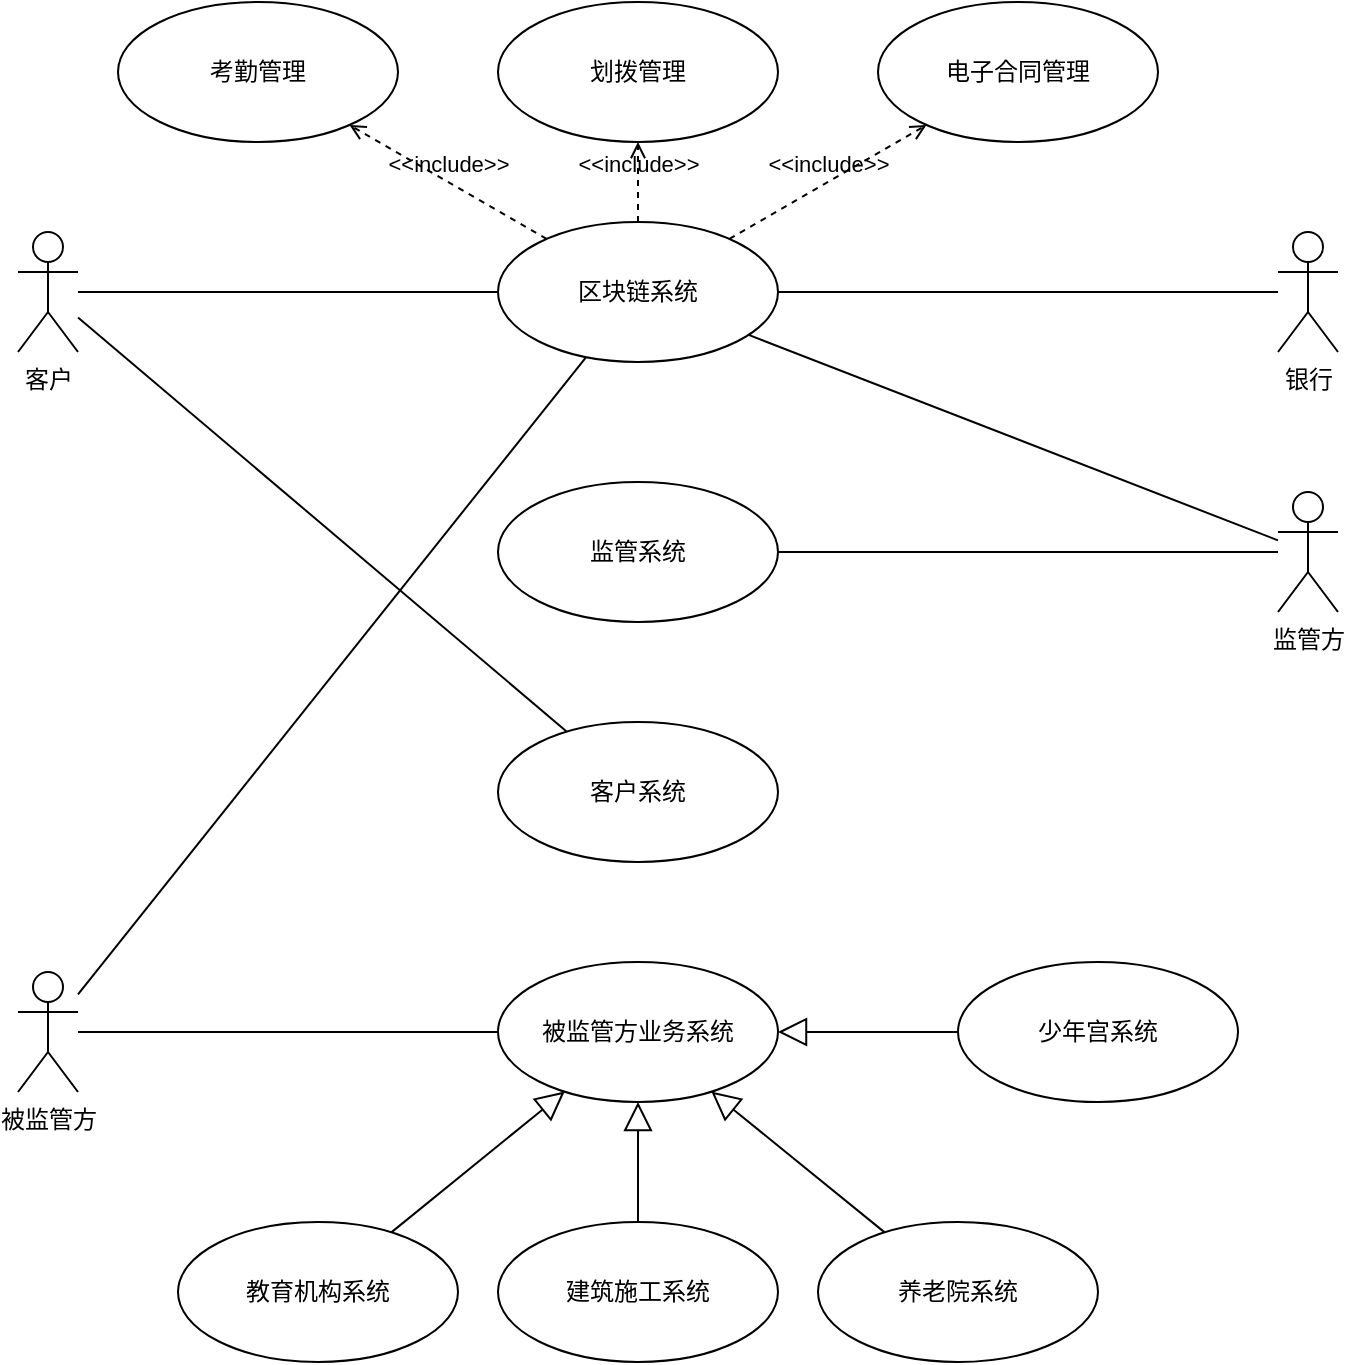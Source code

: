 <mxfile pages="7">
    <diagram id="OSPkNP4GVnbOrpRupWqk" name="总揽">
        <mxGraphModel dx="957" dy="442" grid="1" gridSize="10" guides="1" tooltips="1" connect="1" arrows="1" fold="1" page="1" pageScale="1" pageWidth="850" pageHeight="1100" math="0" shadow="0">
            <root>
                <mxCell id="0"/>
                <mxCell id="1" parent="0"/>
                <mxCell id="R4XTTONdASvTzcWBvo0q-1" value="区块链系统" style="ellipse;whiteSpace=wrap;html=1;" parent="1" vertex="1">
                    <mxGeometry x="330" y="160" width="140" height="70" as="geometry"/>
                </mxCell>
                <mxCell id="R4XTTONdASvTzcWBvo0q-2" value="监管系统" style="ellipse;whiteSpace=wrap;html=1;" parent="1" vertex="1">
                    <mxGeometry x="330" y="290" width="140" height="70" as="geometry"/>
                </mxCell>
                <mxCell id="R4XTTONdASvTzcWBvo0q-3" value="客户系统" style="ellipse;whiteSpace=wrap;html=1;" parent="1" vertex="1">
                    <mxGeometry x="330" y="410" width="140" height="70" as="geometry"/>
                </mxCell>
                <mxCell id="R4XTTONdASvTzcWBvo0q-4" value="被监管方业务系统" style="ellipse;whiteSpace=wrap;html=1;" parent="1" vertex="1">
                    <mxGeometry x="330" y="530" width="140" height="70" as="geometry"/>
                </mxCell>
                <mxCell id="R4XTTONdASvTzcWBvo0q-5" value="电子合同管理" style="ellipse;whiteSpace=wrap;html=1;" parent="1" vertex="1">
                    <mxGeometry x="520" y="50" width="140" height="70" as="geometry"/>
                </mxCell>
                <mxCell id="R4XTTONdASvTzcWBvo0q-6" value="划拨管理" style="ellipse;whiteSpace=wrap;html=1;" parent="1" vertex="1">
                    <mxGeometry x="330" y="50" width="140" height="70" as="geometry"/>
                </mxCell>
                <mxCell id="R4XTTONdASvTzcWBvo0q-7" value="考勤管理" style="ellipse;whiteSpace=wrap;html=1;" parent="1" vertex="1">
                    <mxGeometry x="140" y="50" width="140" height="70" as="geometry"/>
                </mxCell>
                <mxCell id="R4XTTONdASvTzcWBvo0q-8" value="&amp;lt;&amp;lt;include&amp;gt;&amp;gt;" style="html=1;verticalAlign=bottom;labelBackgroundColor=none;endArrow=open;endFill=0;dashed=1;rounded=0;" parent="1" source="R4XTTONdASvTzcWBvo0q-1" target="R4XTTONdASvTzcWBvo0q-5" edge="1">
                    <mxGeometry width="160" relative="1" as="geometry">
                        <mxPoint x="500" y="220" as="sourcePoint"/>
                        <mxPoint x="660" y="220" as="targetPoint"/>
                    </mxGeometry>
                </mxCell>
                <mxCell id="R4XTTONdASvTzcWBvo0q-9" value="&amp;lt;&amp;lt;include&amp;gt;&amp;gt;" style="html=1;verticalAlign=bottom;labelBackgroundColor=none;endArrow=open;endFill=0;dashed=1;rounded=0;" parent="1" source="R4XTTONdASvTzcWBvo0q-1" target="R4XTTONdASvTzcWBvo0q-6" edge="1">
                    <mxGeometry width="160" relative="1" as="geometry">
                        <mxPoint x="459.497" y="180.251" as="sourcePoint"/>
                        <mxPoint x="580.503" y="119.749" as="targetPoint"/>
                    </mxGeometry>
                </mxCell>
                <mxCell id="R4XTTONdASvTzcWBvo0q-10" value="&amp;lt;&amp;lt;include&amp;gt;&amp;gt;" style="html=1;verticalAlign=bottom;labelBackgroundColor=none;endArrow=open;endFill=0;dashed=1;rounded=0;" parent="1" source="R4XTTONdASvTzcWBvo0q-1" target="R4XTTONdASvTzcWBvo0q-7" edge="1">
                    <mxGeometry width="160" relative="1" as="geometry">
                        <mxPoint x="410" y="170" as="sourcePoint"/>
                        <mxPoint x="410" y="130" as="targetPoint"/>
                    </mxGeometry>
                </mxCell>
                <mxCell id="R4XTTONdASvTzcWBvo0q-11" value="" style="edgeStyle=none;html=1;endSize=12;endArrow=block;endFill=0;rounded=0;" parent="1" source="R4XTTONdASvTzcWBvo0q-12" target="R4XTTONdASvTzcWBvo0q-4" edge="1">
                    <mxGeometry width="160" relative="1" as="geometry">
                        <mxPoint x="70" y="640" as="sourcePoint"/>
                        <mxPoint x="230" y="640" as="targetPoint"/>
                    </mxGeometry>
                </mxCell>
                <mxCell id="R4XTTONdASvTzcWBvo0q-12" value="教育机构系统" style="ellipse;whiteSpace=wrap;html=1;" parent="1" vertex="1">
                    <mxGeometry x="170" y="660" width="140" height="70" as="geometry"/>
                </mxCell>
                <mxCell id="R4XTTONdASvTzcWBvo0q-13" value="建筑施工系统" style="ellipse;whiteSpace=wrap;html=1;" parent="1" vertex="1">
                    <mxGeometry x="330" y="660" width="140" height="70" as="geometry"/>
                </mxCell>
                <mxCell id="R4XTTONdASvTzcWBvo0q-14" value="" style="edgeStyle=none;html=1;endSize=12;endArrow=block;endFill=0;rounded=0;" parent="1" source="R4XTTONdASvTzcWBvo0q-13" target="R4XTTONdASvTzcWBvo0q-4" edge="1">
                    <mxGeometry width="160" relative="1" as="geometry">
                        <mxPoint x="309.409" y="683.239" as="sourcePoint"/>
                        <mxPoint x="380.522" y="606.745" as="targetPoint"/>
                    </mxGeometry>
                </mxCell>
                <mxCell id="R4XTTONdASvTzcWBvo0q-15" value="养老院系统" style="ellipse;whiteSpace=wrap;html=1;" parent="1" vertex="1">
                    <mxGeometry x="490" y="660" width="140" height="70" as="geometry"/>
                </mxCell>
                <mxCell id="R4XTTONdASvTzcWBvo0q-16" value="" style="edgeStyle=none;html=1;endSize=12;endArrow=block;endFill=0;rounded=0;" parent="1" source="R4XTTONdASvTzcWBvo0q-15" target="R4XTTONdASvTzcWBvo0q-4" edge="1">
                    <mxGeometry width="160" relative="1" as="geometry">
                        <mxPoint x="410" y="680" as="sourcePoint"/>
                        <mxPoint x="410" y="610" as="targetPoint"/>
                    </mxGeometry>
                </mxCell>
                <mxCell id="R4XTTONdASvTzcWBvo0q-17" value="客户" style="shape=umlActor;verticalLabelPosition=bottom;verticalAlign=top;html=1;" parent="1" vertex="1">
                    <mxGeometry x="90" y="165" width="30" height="60" as="geometry"/>
                </mxCell>
                <mxCell id="R4XTTONdASvTzcWBvo0q-18" value="被监管方" style="shape=umlActor;verticalLabelPosition=bottom;verticalAlign=top;html=1;" parent="1" vertex="1">
                    <mxGeometry x="90" y="535" width="30" height="60" as="geometry"/>
                </mxCell>
                <mxCell id="R4XTTONdASvTzcWBvo0q-19" value="监管方" style="shape=umlActor;verticalLabelPosition=bottom;verticalAlign=top;html=1;" parent="1" vertex="1">
                    <mxGeometry x="720" y="295" width="30" height="60" as="geometry"/>
                </mxCell>
                <mxCell id="R4XTTONdASvTzcWBvo0q-20" value="银行" style="shape=umlActor;verticalLabelPosition=bottom;verticalAlign=top;html=1;" parent="1" vertex="1">
                    <mxGeometry x="720" y="165" width="30" height="60" as="geometry"/>
                </mxCell>
                <mxCell id="R4XTTONdASvTzcWBvo0q-21" value="" style="html=1;endArrow=none;elbow=vertical;rounded=0;" parent="1" source="R4XTTONdASvTzcWBvo0q-17" target="R4XTTONdASvTzcWBvo0q-3" edge="1">
                    <mxGeometry width="160" relative="1" as="geometry">
                        <mxPoint x="340" y="550" as="sourcePoint"/>
                        <mxPoint x="500" y="550" as="targetPoint"/>
                    </mxGeometry>
                </mxCell>
                <mxCell id="R4XTTONdASvTzcWBvo0q-22" value="" style="html=1;endArrow=none;elbow=vertical;rounded=0;" parent="1" source="R4XTTONdASvTzcWBvo0q-18" target="R4XTTONdASvTzcWBvo0q-1" edge="1">
                    <mxGeometry width="160" relative="1" as="geometry">
                        <mxPoint x="130" y="410" as="sourcePoint"/>
                        <mxPoint x="340.718" y="410" as="targetPoint"/>
                    </mxGeometry>
                </mxCell>
                <mxCell id="R4XTTONdASvTzcWBvo0q-23" value="" style="html=1;endArrow=none;elbow=vertical;rounded=0;" parent="1" source="R4XTTONdASvTzcWBvo0q-17" target="R4XTTONdASvTzcWBvo0q-1" edge="1">
                    <mxGeometry width="160" relative="1" as="geometry">
                        <mxPoint x="130" y="399.576" as="sourcePoint"/>
                        <mxPoint x="369.117" y="233.41" as="targetPoint"/>
                    </mxGeometry>
                </mxCell>
                <mxCell id="R4XTTONdASvTzcWBvo0q-24" value="" style="html=1;endArrow=none;elbow=vertical;rounded=0;" parent="1" source="R4XTTONdASvTzcWBvo0q-1" target="R4XTTONdASvTzcWBvo0q-19" edge="1">
                    <mxGeometry width="160" relative="1" as="geometry">
                        <mxPoint x="130" y="205" as="sourcePoint"/>
                        <mxPoint x="340" y="205" as="targetPoint"/>
                    </mxGeometry>
                </mxCell>
                <mxCell id="R4XTTONdASvTzcWBvo0q-25" value="" style="html=1;endArrow=none;elbow=vertical;rounded=0;" parent="1" source="R4XTTONdASvTzcWBvo0q-1" target="R4XTTONdASvTzcWBvo0q-20" edge="1">
                    <mxGeometry width="160" relative="1" as="geometry">
                        <mxPoint x="480" y="205" as="sourcePoint"/>
                        <mxPoint x="690" y="205" as="targetPoint"/>
                    </mxGeometry>
                </mxCell>
                <mxCell id="R4XTTONdASvTzcWBvo0q-27" value="" style="html=1;endArrow=none;elbow=vertical;rounded=0;" parent="1" source="R4XTTONdASvTzcWBvo0q-2" target="R4XTTONdASvTzcWBvo0q-19" edge="1">
                    <mxGeometry width="160" relative="1" as="geometry">
                        <mxPoint x="480" y="365" as="sourcePoint"/>
                        <mxPoint x="700" y="365" as="targetPoint"/>
                    </mxGeometry>
                </mxCell>
                <mxCell id="R4XTTONdASvTzcWBvo0q-34" value="" style="html=1;endArrow=none;elbow=vertical;rounded=0;" parent="1" source="R4XTTONdASvTzcWBvo0q-18" target="R4XTTONdASvTzcWBvo0q-4" edge="1">
                    <mxGeometry width="160" relative="1" as="geometry">
                        <mxPoint x="130" y="556.186" as="sourcePoint"/>
                        <mxPoint x="384.078" y="237.512" as="targetPoint"/>
                    </mxGeometry>
                </mxCell>
                <mxCell id="njr_DXc1jy3e9W3UBCGl-1" value="少年宫系统" style="ellipse;whiteSpace=wrap;html=1;" parent="1" vertex="1">
                    <mxGeometry x="560" y="530" width="140" height="70" as="geometry"/>
                </mxCell>
                <mxCell id="njr_DXc1jy3e9W3UBCGl-2" value="" style="edgeStyle=none;html=1;endSize=12;endArrow=block;endFill=0;rounded=0;" parent="1" source="njr_DXc1jy3e9W3UBCGl-1" target="R4XTTONdASvTzcWBvo0q-4" edge="1">
                    <mxGeometry width="160" relative="1" as="geometry">
                        <mxPoint x="535.18" y="684.637" as="sourcePoint"/>
                        <mxPoint x="444.73" y="605.389" as="targetPoint"/>
                    </mxGeometry>
                </mxCell>
            </root>
        </mxGraphModel>
    </diagram>
    <diagram id="-jE7WhiuC0so5sAjj2Qw" name="监管平台边界">
        <mxGraphModel dx="957" dy="442" grid="1" gridSize="10" guides="1" tooltips="1" connect="1" arrows="1" fold="1" page="1" pageScale="1" pageWidth="850" pageHeight="1100" math="0" shadow="0">
            <root>
                <mxCell id="0"/>
                <mxCell id="1" parent="0"/>
                <mxCell id="7owOzgz8R8jBUmcM2rsw-10" value="监管平台" style="shape=umlFrame;whiteSpace=wrap;html=1;width=120;height=30;boundedLbl=1;verticalAlign=middle;align=left;spacingLeft=5;movable=0;resizable=0;rotatable=0;deletable=0;editable=0;connectable=0;" parent="1" vertex="1">
                    <mxGeometry x="180" y="110" width="420" height="470" as="geometry"/>
                </mxCell>
                <mxCell id="1ohIoNOTV_pqMyMzxA3E-1" value="具体业务相关系统" style="shape=umlFrame;whiteSpace=wrap;html=1;width=120;height=30;boundedLbl=1;verticalAlign=middle;align=left;spacingLeft=5;movable=0;resizable=0;rotatable=0;deletable=0;editable=0;connectable=0;" parent="1" vertex="1">
                    <mxGeometry x="200" y="150" width="200" height="360" as="geometry"/>
                </mxCell>
                <mxCell id="vsFFL-zdQXagqHEKDQa--1" value="被监管方业务WEB系统" style="ellipse;whiteSpace=wrap;html=1;movable=1;resizable=1;rotatable=1;deletable=1;editable=1;connectable=1;" parent="1" vertex="1">
                    <mxGeometry x="220" y="310" width="140" height="70" as="geometry"/>
                </mxCell>
                <mxCell id="vsFFL-zdQXagqHEKDQa--2" value="客户WEB系统" style="ellipse;whiteSpace=wrap;html=1;movable=1;resizable=1;rotatable=1;deletable=1;editable=1;connectable=1;" parent="1" vertex="1">
                    <mxGeometry x="220" y="190" width="140" height="70" as="geometry"/>
                </mxCell>
                <mxCell id="7owOzgz8R8jBUmcM2rsw-1" value="资金管理系统" style="ellipse;whiteSpace=wrap;html=1;movable=1;resizable=1;rotatable=1;deletable=1;editable=1;connectable=1;" parent="1" vertex="1">
                    <mxGeometry x="425" y="310" width="140" height="70" as="geometry"/>
                </mxCell>
                <mxCell id="7owOzgz8R8jBUmcM2rsw-3" value="支付系统" style="ellipse;whiteSpace=wrap;html=1;movable=1;resizable=1;rotatable=1;deletable=1;editable=1;connectable=1;" parent="1" vertex="1">
                    <mxGeometry x="425" y="190" width="140" height="70" as="geometry"/>
                </mxCell>
                <mxCell id="7owOzgz8R8jBUmcM2rsw-4" value="中银资管" style="ellipse;whiteSpace=wrap;html=1;" parent="1" vertex="1">
                    <mxGeometry x="660" y="310" width="140" height="70" as="geometry"/>
                </mxCell>
                <mxCell id="7owOzgz8R8jBUmcM2rsw-5" value="中行" style="ellipse;whiteSpace=wrap;html=1;" parent="1" vertex="1">
                    <mxGeometry x="660" y="190" width="140" height="70" as="geometry"/>
                </mxCell>
                <mxCell id="7owOzgz8R8jBUmcM2rsw-7" value="监管WEB系统" style="ellipse;whiteSpace=wrap;html=1;movable=1;resizable=1;rotatable=1;deletable=1;editable=1;connectable=1;" parent="1" vertex="1">
                    <mxGeometry x="220" y="420" width="140" height="70" as="geometry"/>
                </mxCell>
                <mxCell id="7owOzgz8R8jBUmcM2rsw-9" value="区块链智能合约系统" style="ellipse;whiteSpace=wrap;html=1;movable=1;resizable=1;rotatable=1;deletable=1;editable=1;connectable=1;" parent="1" vertex="1">
                    <mxGeometry x="425" y="420" width="140" height="70" as="geometry"/>
                </mxCell>
                <mxCell id="7owOzgz8R8jBUmcM2rsw-16" style="edgeStyle=none;rounded=0;orthogonalLoop=1;jettySize=auto;html=1;endArrow=none;endFill=0;movable=1;resizable=1;rotatable=1;deletable=1;editable=1;connectable=1;" parent="1" source="7owOzgz8R8jBUmcM2rsw-4" target="7owOzgz8R8jBUmcM2rsw-1" edge="1">
                    <mxGeometry relative="1" as="geometry">
                        <mxPoint x="244.087" y="486.058" as="sourcePoint"/>
                        <mxPoint x="145.68" y="523.788" as="targetPoint"/>
                    </mxGeometry>
                </mxCell>
                <mxCell id="7owOzgz8R8jBUmcM2rsw-17" style="edgeStyle=none;rounded=0;orthogonalLoop=1;jettySize=auto;html=1;endArrow=none;endFill=0;movable=1;resizable=1;rotatable=1;deletable=1;editable=1;connectable=1;" parent="1" source="7owOzgz8R8jBUmcM2rsw-5" target="7owOzgz8R8jBUmcM2rsw-3" edge="1">
                    <mxGeometry relative="1" as="geometry">
                        <mxPoint x="670" y="355" as="sourcePoint"/>
                        <mxPoint x="575" y="355" as="targetPoint"/>
                    </mxGeometry>
                </mxCell>
                <mxCell id="aFDHBBBuEbRiBre2tBGC-1" value="客户" style="shape=umlActor;verticalLabelPosition=bottom;verticalAlign=top;html=1;" parent="1" vertex="1">
                    <mxGeometry x="70" y="195" width="30" height="60" as="geometry"/>
                </mxCell>
                <mxCell id="aFDHBBBuEbRiBre2tBGC-2" value="被监管方" style="shape=umlActor;verticalLabelPosition=bottom;verticalAlign=top;html=1;" parent="1" vertex="1">
                    <mxGeometry x="70" y="315" width="30" height="60" as="geometry"/>
                </mxCell>
                <mxCell id="aFDHBBBuEbRiBre2tBGC-3" value="监管方" style="shape=umlActor;verticalLabelPosition=bottom;verticalAlign=top;html=1;" parent="1" vertex="1">
                    <mxGeometry x="70" y="425" width="30" height="60" as="geometry"/>
                </mxCell>
                <mxCell id="aFDHBBBuEbRiBre2tBGC-4" style="edgeStyle=none;rounded=0;orthogonalLoop=1;jettySize=auto;html=1;endArrow=none;endFill=0;movable=1;resizable=1;rotatable=1;deletable=1;editable=1;connectable=1;" parent="1" source="aFDHBBBuEbRiBre2tBGC-3" target="7owOzgz8R8jBUmcM2rsw-7" edge="1">
                    <mxGeometry relative="1" as="geometry">
                        <mxPoint x="670" y="355" as="sourcePoint"/>
                        <mxPoint x="575" y="355" as="targetPoint"/>
                    </mxGeometry>
                </mxCell>
                <mxCell id="aFDHBBBuEbRiBre2tBGC-5" style="edgeStyle=none;rounded=0;orthogonalLoop=1;jettySize=auto;html=1;endArrow=none;endFill=0;movable=1;resizable=1;rotatable=1;deletable=1;editable=1;connectable=1;" parent="1" source="aFDHBBBuEbRiBre2tBGC-2" target="vsFFL-zdQXagqHEKDQa--1" edge="1">
                    <mxGeometry relative="1" as="geometry">
                        <mxPoint x="110" y="465" as="sourcePoint"/>
                        <mxPoint x="230" y="465" as="targetPoint"/>
                    </mxGeometry>
                </mxCell>
                <mxCell id="aFDHBBBuEbRiBre2tBGC-6" style="edgeStyle=none;rounded=0;orthogonalLoop=1;jettySize=auto;html=1;endArrow=none;endFill=0;movable=1;resizable=1;rotatable=1;deletable=1;editable=1;connectable=1;" parent="1" source="aFDHBBBuEbRiBre2tBGC-1" target="vsFFL-zdQXagqHEKDQa--2" edge="1">
                    <mxGeometry relative="1" as="geometry">
                        <mxPoint x="120" y="475" as="sourcePoint"/>
                        <mxPoint x="240" y="475" as="targetPoint"/>
                    </mxGeometry>
                </mxCell>
            </root>
        </mxGraphModel>
    </diagram>
    <diagram id="NMNYENdy8KDR8TgnQ3xS" name="区块链系统">
        <mxGraphModel dx="957" dy="442" grid="1" gridSize="10" guides="1" tooltips="1" connect="1" arrows="1" fold="1" page="1" pageScale="1" pageWidth="850" pageHeight="1100" math="0" shadow="0">
            <root>
                <mxCell id="0"/>
                <mxCell id="1" parent="0"/>
                <mxCell id="rqk_2w9tCMrrV3Js0AVm-1" value="链玛直接相关方" style="shape=umlActor;verticalLabelPosition=bottom;verticalAlign=top;html=1;" parent="1" vertex="1">
                    <mxGeometry x="112" y="241" width="30" height="60" as="geometry"/>
                </mxCell>
                <mxCell id="rqk_2w9tCMrrV3Js0AVm-2" value="被监管方" style="shape=umlActor;verticalLabelPosition=bottom;verticalAlign=top;html=1;" parent="1" vertex="1">
                    <mxGeometry x="50" y="380" width="30" height="60" as="geometry"/>
                </mxCell>
                <mxCell id="rqk_2w9tCMrrV3Js0AVm-3" value="客户" style="shape=umlActor;verticalLabelPosition=bottom;verticalAlign=top;html=1;" parent="1" vertex="1">
                    <mxGeometry x="120" y="380" width="30" height="60" as="geometry"/>
                </mxCell>
                <mxCell id="rqk_2w9tCMrrV3Js0AVm-4" value="电子合同" style="ellipse;whiteSpace=wrap;html=1;" parent="1" vertex="1">
                    <mxGeometry x="342" y="236" width="140" height="70" as="geometry"/>
                </mxCell>
                <mxCell id="rqk_2w9tCMrrV3Js0AVm-5" value="划拨合约" style="ellipse;whiteSpace=wrap;html=1;" parent="1" vertex="1">
                    <mxGeometry x="342" y="430" width="140" height="70" as="geometry"/>
                </mxCell>
                <mxCell id="rqk_2w9tCMrrV3Js0AVm-6" value="签约" style="ellipse;whiteSpace=wrap;html=1;" parent="1" vertex="1">
                    <mxGeometry x="182" y="131" width="140" height="70" as="geometry"/>
                </mxCell>
                <mxCell id="rqk_2w9tCMrrV3Js0AVm-7" value="完成" style="ellipse;whiteSpace=wrap;html=1;" parent="1" vertex="1">
                    <mxGeometry x="425" y="30" width="140" height="70" as="geometry"/>
                </mxCell>
                <mxCell id="rqk_2w9tCMrrV3Js0AVm-8" value="终止" style="ellipse;whiteSpace=wrap;html=1;" parent="1" vertex="1">
                    <mxGeometry x="500" y="131" width="140" height="70" as="geometry"/>
                </mxCell>
                <mxCell id="rqk_2w9tCMrrV3Js0AVm-12" value="&amp;lt;&amp;lt;include&amp;gt;&amp;gt;" style="html=1;verticalAlign=bottom;labelBackgroundColor=none;endArrow=open;endFill=0;dashed=1;rounded=0;" parent="1" source="rqk_2w9tCMrrV3Js0AVm-4" target="rqk_2w9tCMrrV3Js0AVm-8" edge="1">
                    <mxGeometry width="160" relative="1" as="geometry">
                        <mxPoint x="350" y="170" as="sourcePoint"/>
                        <mxPoint x="510" y="170" as="targetPoint"/>
                    </mxGeometry>
                </mxCell>
                <mxCell id="rqk_2w9tCMrrV3Js0AVm-14" value="&amp;lt;&amp;lt;include&amp;gt;&amp;gt;" style="html=1;verticalAlign=bottom;labelBackgroundColor=none;endArrow=open;endFill=0;dashed=1;rounded=0;" parent="1" source="rqk_2w9tCMrrV3Js0AVm-4" target="rqk_2w9tCMrrV3Js0AVm-7" edge="1">
                    <mxGeometry width="160" relative="1" as="geometry">
                        <mxPoint x="448.977" y="257.045" as="sourcePoint"/>
                        <mxPoint x="523.023" y="108.955" as="targetPoint"/>
                    </mxGeometry>
                </mxCell>
                <mxCell id="rqk_2w9tCMrrV3Js0AVm-15" value="&amp;lt;&amp;lt;include&amp;gt;&amp;gt;" style="html=1;verticalAlign=bottom;labelBackgroundColor=none;endArrow=open;endFill=0;dashed=1;rounded=0;" parent="1" source="rqk_2w9tCMrrV3Js0AVm-4" target="rqk_2w9tCMrrV3Js0AVm-6" edge="1">
                    <mxGeometry width="160" relative="1" as="geometry">
                        <mxPoint x="407.436" y="246.766" as="sourcePoint"/>
                        <mxPoint x="344.58" y="99.232" as="targetPoint"/>
                    </mxGeometry>
                </mxCell>
                <mxCell id="rqk_2w9tCMrrV3Js0AVm-19" value="" style="html=1;endArrow=none;elbow=vertical;rounded=0;" parent="1" source="rqk_2w9tCMrrV3Js0AVm-1" target="rqk_2w9tCMrrV3Js0AVm-4" edge="1">
                    <mxGeometry width="160" relative="1" as="geometry">
                        <mxPoint x="190" y="340" as="sourcePoint"/>
                        <mxPoint x="350" y="340" as="targetPoint"/>
                    </mxGeometry>
                </mxCell>
                <mxCell id="rqk_2w9tCMrrV3Js0AVm-21" value="执行" style="ellipse;whiteSpace=wrap;html=1;" parent="1" vertex="1">
                    <mxGeometry x="342" y="320" width="140" height="70" as="geometry"/>
                </mxCell>
                <mxCell id="rqk_2w9tCMrrV3Js0AVm-22" value="暂停" style="ellipse;whiteSpace=wrap;html=1;" parent="1" vertex="1">
                    <mxGeometry x="520" y="340" width="140" height="70" as="geometry"/>
                </mxCell>
                <mxCell id="rqk_2w9tCMrrV3Js0AVm-23" value="完成" style="ellipse;whiteSpace=wrap;html=1;" parent="1" vertex="1">
                    <mxGeometry x="520" y="430" width="140" height="70" as="geometry"/>
                </mxCell>
                <mxCell id="rqk_2w9tCMrrV3Js0AVm-24" value="" style="html=1;endArrow=none;elbow=vertical;rounded=0;" parent="1" source="rqk_2w9tCMrrV3Js0AVm-1" target="rqk_2w9tCMrrV3Js0AVm-5" edge="1">
                    <mxGeometry width="160" relative="1" as="geometry">
                        <mxPoint x="152" y="281" as="sourcePoint"/>
                        <mxPoint x="352" y="281" as="targetPoint"/>
                    </mxGeometry>
                </mxCell>
                <mxCell id="rqk_2w9tCMrrV3Js0AVm-26" value="&amp;lt;&amp;lt;include&amp;gt;&amp;gt;" style="html=1;verticalAlign=bottom;labelBackgroundColor=none;endArrow=open;endFill=0;dashed=1;rounded=0;" parent="1" source="rqk_2w9tCMrrV3Js0AVm-5" target="rqk_2w9tCMrrV3Js0AVm-21" edge="1">
                    <mxGeometry width="160" relative="1" as="geometry">
                        <mxPoint x="379.653" y="253.131" as="sourcePoint"/>
                        <mxPoint x="304.423" y="203.84" as="targetPoint"/>
                    </mxGeometry>
                </mxCell>
                <mxCell id="rqk_2w9tCMrrV3Js0AVm-27" value="&amp;lt;&amp;lt;include&amp;gt;&amp;gt;" style="html=1;verticalAlign=bottom;labelBackgroundColor=none;endArrow=open;endFill=0;dashed=1;rounded=0;" parent="1" source="rqk_2w9tCMrrV3Js0AVm-5" target="rqk_2w9tCMrrV3Js0AVm-22" edge="1">
                    <mxGeometry width="160" relative="1" as="geometry">
                        <mxPoint x="390.058" y="476.144" as="sourcePoint"/>
                        <mxPoint x="341.758" y="523.809" as="targetPoint"/>
                    </mxGeometry>
                </mxCell>
                <mxCell id="rqk_2w9tCMrrV3Js0AVm-28" value="&amp;lt;&amp;lt;include&amp;gt;&amp;gt;" style="html=1;verticalAlign=bottom;labelBackgroundColor=none;endArrow=open;endFill=0;dashed=1;rounded=0;" parent="1" source="rqk_2w9tCMrrV3Js0AVm-5" target="rqk_2w9tCMrrV3Js0AVm-23" edge="1">
                    <mxGeometry width="160" relative="1" as="geometry">
                        <mxPoint x="452.983" y="476.385" as="sourcePoint"/>
                        <mxPoint x="499.153" y="523.582" as="targetPoint"/>
                    </mxGeometry>
                </mxCell>
                <mxCell id="XDAJFkiUghG3ELTBjw-P-1" value="考勤合约" style="ellipse;whiteSpace=wrap;html=1;" parent="1" vertex="1">
                    <mxGeometry x="310" y="580" width="140" height="70" as="geometry"/>
                </mxCell>
                <mxCell id="K7PmQ_XCyhTyFSxWHYcu-1" value="创建" style="ellipse;whiteSpace=wrap;html=1;" parent="1" vertex="1">
                    <mxGeometry x="310" y="700" width="140" height="70" as="geometry"/>
                </mxCell>
                <mxCell id="K7PmQ_XCyhTyFSxWHYcu-2" value="更新" style="ellipse;whiteSpace=wrap;html=1;" parent="1" vertex="1">
                    <mxGeometry x="115" y="690" width="140" height="70" as="geometry"/>
                </mxCell>
                <mxCell id="K7PmQ_XCyhTyFSxWHYcu-3" value="完成" style="ellipse;whiteSpace=wrap;html=1;" parent="1" vertex="1">
                    <mxGeometry x="120" y="580" width="140" height="70" as="geometry"/>
                </mxCell>
                <mxCell id="K7PmQ_XCyhTyFSxWHYcu-4" value="&amp;lt;&amp;lt;include&amp;gt;&amp;gt;" style="html=1;verticalAlign=bottom;labelBackgroundColor=none;endArrow=open;endFill=0;dashed=1;rounded=0;" parent="1" source="XDAJFkiUghG3ELTBjw-P-1" target="K7PmQ_XCyhTyFSxWHYcu-1" edge="1">
                    <mxGeometry width="160" relative="1" as="geometry">
                        <mxPoint x="377.032" y="451.823" as="sourcePoint"/>
                        <mxPoint x="567.505" y="544.233" as="targetPoint"/>
                    </mxGeometry>
                </mxCell>
                <mxCell id="K7PmQ_XCyhTyFSxWHYcu-5" value="&amp;lt;&amp;lt;include&amp;gt;&amp;gt;" style="html=1;verticalAlign=bottom;labelBackgroundColor=none;endArrow=open;endFill=0;dashed=1;rounded=0;" parent="1" source="XDAJFkiUghG3ELTBjw-P-1" target="K7PmQ_XCyhTyFSxWHYcu-2" edge="1">
                    <mxGeometry width="160" relative="1" as="geometry">
                        <mxPoint x="387.032" y="461.823" as="sourcePoint"/>
                        <mxPoint x="513.285" y="627.649" as="targetPoint"/>
                    </mxGeometry>
                </mxCell>
                <mxCell id="K7PmQ_XCyhTyFSxWHYcu-6" value="&amp;lt;&amp;lt;include&amp;gt;&amp;gt;" style="html=1;verticalAlign=bottom;labelBackgroundColor=none;endArrow=open;endFill=0;dashed=1;rounded=0;" parent="1" source="XDAJFkiUghG3ELTBjw-P-1" target="K7PmQ_XCyhTyFSxWHYcu-3" edge="1">
                    <mxGeometry width="160" relative="1" as="geometry">
                        <mxPoint x="397.032" y="471.823" as="sourcePoint"/>
                        <mxPoint x="327.09" y="513.228" as="targetPoint"/>
                    </mxGeometry>
                </mxCell>
                <mxCell id="K7PmQ_XCyhTyFSxWHYcu-9" value="" style="html=1;endArrow=none;elbow=vertical;rounded=0;" parent="1" source="rqk_2w9tCMrrV3Js0AVm-1" target="XDAJFkiUghG3ELTBjw-P-1" edge="1">
                    <mxGeometry width="160" relative="1" as="geometry">
                        <mxPoint x="152" y="289.895" as="sourcePoint"/>
                        <mxPoint x="376.876" y="423.242" as="targetPoint"/>
                    </mxGeometry>
                </mxCell>
                <mxCell id="K7PmQ_XCyhTyFSxWHYcu-10" value="监管方" style="shape=umlActor;verticalLabelPosition=bottom;verticalAlign=top;html=1;" parent="1" vertex="1">
                    <mxGeometry x="770" y="450" width="30" height="60" as="geometry"/>
                </mxCell>
                <mxCell id="JJTzrpcgHC_Raxee-sOC-2" value="" style="edgeStyle=none;html=1;endSize=12;endArrow=block;endFill=0;rounded=0;" parent="1" source="rqk_2w9tCMrrV3Js0AVm-2" target="rqk_2w9tCMrrV3Js0AVm-1" edge="1">
                    <mxGeometry width="160" relative="1" as="geometry">
                        <mxPoint x="86.006" y="420" as="sourcePoint"/>
                        <mxPoint x="125.994" y="311" as="targetPoint"/>
                    </mxGeometry>
                </mxCell>
                <mxCell id="JJTzrpcgHC_Raxee-sOC-3" value="" style="edgeStyle=none;html=1;endSize=12;endArrow=block;endFill=0;rounded=0;" parent="1" source="rqk_2w9tCMrrV3Js0AVm-3" target="rqk_2w9tCMrrV3Js0AVm-1" edge="1">
                    <mxGeometry width="160" relative="1" as="geometry">
                        <mxPoint x="137" y="420" as="sourcePoint"/>
                        <mxPoint x="170" y="340" as="targetPoint"/>
                    </mxGeometry>
                </mxCell>
                <mxCell id="JJTzrpcgHC_Raxee-sOC-4" value="查看" style="ellipse;whiteSpace=wrap;html=1;" parent="1" vertex="1">
                    <mxGeometry x="570" y="236" width="140" height="70" as="geometry"/>
                </mxCell>
                <mxCell id="JJTzrpcgHC_Raxee-sOC-5" value="查看" style="ellipse;whiteSpace=wrap;html=1;" parent="1" vertex="1">
                    <mxGeometry x="520" y="530" width="140" height="70" as="geometry"/>
                </mxCell>
                <mxCell id="JJTzrpcgHC_Raxee-sOC-6" value="查看" style="ellipse;whiteSpace=wrap;html=1;" parent="1" vertex="1">
                    <mxGeometry x="520" y="680" width="140" height="70" as="geometry"/>
                </mxCell>
                <mxCell id="JJTzrpcgHC_Raxee-sOC-7" value="&amp;lt;&amp;lt;include&amp;gt;&amp;gt;" style="html=1;verticalAlign=bottom;labelBackgroundColor=none;endArrow=open;endFill=0;dashed=1;rounded=0;" parent="1" source="rqk_2w9tCMrrV3Js0AVm-4" target="JJTzrpcgHC_Raxee-sOC-4" edge="1">
                    <mxGeometry width="160" relative="1" as="geometry">
                        <mxPoint x="463.883" y="252.956" as="sourcePoint"/>
                        <mxPoint x="537.915" y="203.968" as="targetPoint"/>
                    </mxGeometry>
                </mxCell>
                <mxCell id="JJTzrpcgHC_Raxee-sOC-8" value="&amp;lt;&amp;lt;include&amp;gt;&amp;gt;" style="html=1;verticalAlign=bottom;labelBackgroundColor=none;endArrow=open;endFill=0;dashed=1;rounded=0;" parent="1" source="rqk_2w9tCMrrV3Js0AVm-5" target="JJTzrpcgHC_Raxee-sOC-5" edge="1">
                    <mxGeometry width="160" relative="1" as="geometry">
                        <mxPoint x="483.302" y="471.897" as="sourcePoint"/>
                        <mxPoint x="578.677" y="498.122" as="targetPoint"/>
                    </mxGeometry>
                </mxCell>
                <mxCell id="JJTzrpcgHC_Raxee-sOC-9" value="&amp;lt;&amp;lt;include&amp;gt;&amp;gt;" style="html=1;verticalAlign=bottom;labelBackgroundColor=none;endArrow=open;endFill=0;dashed=1;rounded=0;" parent="1" source="XDAJFkiUghG3ELTBjw-P-1" target="JJTzrpcgHC_Raxee-sOC-6" edge="1">
                    <mxGeometry width="160" relative="1" as="geometry">
                        <mxPoint x="461.338" y="483.951" as="sourcePoint"/>
                        <mxPoint x="600.589" y="586.074" as="targetPoint"/>
                    </mxGeometry>
                </mxCell>
                <mxCell id="JJTzrpcgHC_Raxee-sOC-10" value="" style="html=1;endArrow=none;elbow=vertical;rounded=0;" parent="1" source="K7PmQ_XCyhTyFSxWHYcu-10" target="JJTzrpcgHC_Raxee-sOC-6" edge="1">
                    <mxGeometry width="160" relative="1" as="geometry">
                        <mxPoint x="152" y="301.395" as="sourcePoint"/>
                        <mxPoint x="365.84" y="592.151" as="targetPoint"/>
                    </mxGeometry>
                </mxCell>
                <mxCell id="JJTzrpcgHC_Raxee-sOC-11" value="" style="html=1;endArrow=none;elbow=vertical;rounded=0;" parent="1" source="K7PmQ_XCyhTyFSxWHYcu-10" target="JJTzrpcgHC_Raxee-sOC-5" edge="1">
                    <mxGeometry width="160" relative="1" as="geometry">
                        <mxPoint x="780" y="512.273" as="sourcePoint"/>
                        <mxPoint x="652.339" y="701.83" as="targetPoint"/>
                    </mxGeometry>
                </mxCell>
                <mxCell id="JJTzrpcgHC_Raxee-sOC-12" value="" style="html=1;endArrow=none;elbow=vertical;rounded=0;" parent="1" source="K7PmQ_XCyhTyFSxWHYcu-10" target="JJTzrpcgHC_Raxee-sOC-4" edge="1">
                    <mxGeometry width="160" relative="1" as="geometry">
                        <mxPoint x="780" y="502.097" as="sourcePoint"/>
                        <mxPoint x="676.886" y="585.253" as="targetPoint"/>
                    </mxGeometry>
                </mxCell>
                <mxCell id="TizxyIA6RUPfKqHDaQq8-1" value="银行" style="shape=umlActor;verticalLabelPosition=bottom;verticalAlign=top;html=1;" parent="1" vertex="1">
                    <mxGeometry x="790" y="280" width="30" height="60" as="geometry"/>
                </mxCell>
                <mxCell id="TizxyIA6RUPfKqHDaQq8-2" value="" style="html=1;endArrow=none;elbow=vertical;rounded=0;" parent="1" source="TizxyIA6RUPfKqHDaQq8-1" target="rqk_2w9tCMrrV3Js0AVm-21" edge="1">
                    <mxGeometry width="160" relative="1" as="geometry">
                        <mxPoint x="780" y="465.69" as="sourcePoint"/>
                        <mxPoint x="670.636" y="288.445" as="targetPoint"/>
                    </mxGeometry>
                </mxCell>
                <mxCell id="TizxyIA6RUPfKqHDaQq8-3" value="" style="html=1;endArrow=none;elbow=vertical;rounded=0;" parent="1" source="TizxyIA6RUPfKqHDaQq8-1" target="JJTzrpcgHC_Raxee-sOC-4" edge="1">
                    <mxGeometry width="160" relative="1" as="geometry">
                        <mxPoint x="780" y="312.212" as="sourcePoint"/>
                        <mxPoint x="489.141" y="355.1" as="targetPoint"/>
                    </mxGeometry>
                </mxCell>
                <mxCell id="TizxyIA6RUPfKqHDaQq8-4" value="" style="html=1;endArrow=none;elbow=vertical;rounded=0;" parent="1" source="TizxyIA6RUPfKqHDaQq8-1" target="JJTzrpcgHC_Raxee-sOC-6" edge="1">
                    <mxGeometry width="160" relative="1" as="geometry">
                        <mxPoint x="780" y="304.31" as="sourcePoint"/>
                        <mxPoint x="705.768" y="276.154" as="targetPoint"/>
                    </mxGeometry>
                </mxCell>
                <mxCell id="TizxyIA6RUPfKqHDaQq8-5" value="" style="html=1;endArrow=none;elbow=vertical;rounded=0;" parent="1" source="TizxyIA6RUPfKqHDaQq8-1" target="JJTzrpcgHC_Raxee-sOC-5" edge="1">
                    <mxGeometry width="160" relative="1" as="geometry">
                        <mxPoint x="790" y="314.31" as="sourcePoint"/>
                        <mxPoint x="715.768" y="286.154" as="targetPoint"/>
                    </mxGeometry>
                </mxCell>
                <mxCell id="Es7PX_CfxpxBdncUtvXs-1" value="更新" style="ellipse;whiteSpace=wrap;html=1;" parent="1" vertex="1">
                    <mxGeometry x="255" y="30" width="140" height="70" as="geometry"/>
                </mxCell>
                <mxCell id="Es7PX_CfxpxBdncUtvXs-2" value="&amp;lt;&amp;lt;include&amp;gt;&amp;gt;" style="html=1;verticalAlign=bottom;labelBackgroundColor=none;endArrow=open;endFill=0;dashed=1;rounded=0;" parent="1" source="rqk_2w9tCMrrV3Js0AVm-4" target="Es7PX_CfxpxBdncUtvXs-1" edge="1">
                    <mxGeometry width="160" relative="1" as="geometry">
                        <mxPoint x="439.718" y="247.14" as="sourcePoint"/>
                        <mxPoint x="512.25" y="108.856" as="targetPoint"/>
                    </mxGeometry>
                </mxCell>
            </root>
        </mxGraphModel>
    </diagram>
    <diagram id="qJClWFKMpRB7bd8r2v9s" name="客户选课系统">
        <mxGraphModel dx="957" dy="442" grid="1" gridSize="10" guides="1" tooltips="1" connect="1" arrows="1" fold="1" page="1" pageScale="1" pageWidth="850" pageHeight="1100" math="0" shadow="0">
            <root>
                <mxCell id="0"/>
                <mxCell id="1" parent="0"/>
                <mxCell id="aLqa0dnTBbfsLoQ9mA7w-1" value="客户" style="shape=umlActor;verticalLabelPosition=bottom;verticalAlign=top;html=1;" parent="1" vertex="1">
                    <mxGeometry x="340" y="170" width="30" height="60" as="geometry"/>
                </mxCell>
                <mxCell id="aLqa0dnTBbfsLoQ9mA7w-2" value="首页" style="ellipse;whiteSpace=wrap;html=1;" parent="1" vertex="1">
                    <mxGeometry x="460" y="165" width="140" height="70" as="geometry"/>
                </mxCell>
                <mxCell id="aLqa0dnTBbfsLoQ9mA7w-3" value="注册" style="ellipse;whiteSpace=wrap;html=1;" parent="1" vertex="1">
                    <mxGeometry x="640" y="80" width="140" height="70" as="geometry"/>
                </mxCell>
                <mxCell id="aLqa0dnTBbfsLoQ9mA7w-4" value="登陆" style="ellipse;whiteSpace=wrap;html=1;" parent="1" vertex="1">
                    <mxGeometry x="650" y="240" width="140" height="70" as="geometry"/>
                </mxCell>
                <mxCell id="aLqa0dnTBbfsLoQ9mA7w-5" value="课程管理" style="ellipse;whiteSpace=wrap;html=1;" parent="1" vertex="1">
                    <mxGeometry x="480" y="350" width="140" height="70" as="geometry"/>
                </mxCell>
                <mxCell id="aLqa0dnTBbfsLoQ9mA7w-6" value="课程付款查看" style="ellipse;whiteSpace=wrap;html=1;" parent="1" vertex="1">
                    <mxGeometry x="285" y="350" width="140" height="70" as="geometry"/>
                </mxCell>
                <mxCell id="aLqa0dnTBbfsLoQ9mA7w-8" value="投诉管理" style="ellipse;whiteSpace=wrap;html=1;" parent="1" vertex="1">
                    <mxGeometry x="80" y="165" width="140" height="70" as="geometry"/>
                </mxCell>
                <mxCell id="aLqa0dnTBbfsLoQ9mA7w-9" value="个人信息管理" style="ellipse;whiteSpace=wrap;html=1;" parent="1" vertex="1">
                    <mxGeometry x="285" y="30" width="140" height="70" as="geometry"/>
                </mxCell>
                <mxCell id="aLqa0dnTBbfsLoQ9mA7w-10" value="" style="html=1;endArrow=none;elbow=vertical;rounded=0;" parent="1" source="aLqa0dnTBbfsLoQ9mA7w-9" target="aLqa0dnTBbfsLoQ9mA7w-1" edge="1">
                    <mxGeometry width="160" relative="1" as="geometry">
                        <mxPoint x="90" y="210" as="sourcePoint"/>
                        <mxPoint x="250" y="210" as="targetPoint"/>
                    </mxGeometry>
                </mxCell>
                <mxCell id="aLqa0dnTBbfsLoQ9mA7w-11" value="" style="html=1;endArrow=none;elbow=vertical;rounded=0;" parent="1" source="aLqa0dnTBbfsLoQ9mA7w-2" target="aLqa0dnTBbfsLoQ9mA7w-1" edge="1">
                    <mxGeometry width="160" relative="1" as="geometry">
                        <mxPoint x="251.858" y="158.509" as="sourcePoint"/>
                        <mxPoint x="350" y="203.182" as="targetPoint"/>
                    </mxGeometry>
                </mxCell>
                <mxCell id="aLqa0dnTBbfsLoQ9mA7w-12" value="" style="html=1;endArrow=none;elbow=vertical;rounded=0;" parent="1" source="aLqa0dnTBbfsLoQ9mA7w-5" target="aLqa0dnTBbfsLoQ9mA7w-1" edge="1">
                    <mxGeometry width="160" relative="1" as="geometry">
                        <mxPoint x="470" y="210" as="sourcePoint"/>
                        <mxPoint x="380" y="210" as="targetPoint"/>
                    </mxGeometry>
                </mxCell>
                <mxCell id="aLqa0dnTBbfsLoQ9mA7w-13" value="" style="html=1;endArrow=none;elbow=vertical;rounded=0;" parent="1" source="aLqa0dnTBbfsLoQ9mA7w-6" target="aLqa0dnTBbfsLoQ9mA7w-1" edge="1">
                    <mxGeometry width="160" relative="1" as="geometry">
                        <mxPoint x="480" y="220" as="sourcePoint"/>
                        <mxPoint x="390" y="220" as="targetPoint"/>
                    </mxGeometry>
                </mxCell>
                <mxCell id="aLqa0dnTBbfsLoQ9mA7w-14" value="" style="html=1;endArrow=none;elbow=vertical;rounded=0;" parent="1" source="aLqa0dnTBbfsLoQ9mA7w-8" target="aLqa0dnTBbfsLoQ9mA7w-1" edge="1">
                    <mxGeometry width="160" relative="1" as="geometry">
                        <mxPoint x="490" y="230" as="sourcePoint"/>
                        <mxPoint x="400" y="230" as="targetPoint"/>
                    </mxGeometry>
                </mxCell>
                <mxCell id="aLqa0dnTBbfsLoQ9mA7w-16" value="&amp;lt;&amp;lt;include&amp;gt;&amp;gt;" style="html=1;verticalAlign=bottom;labelBackgroundColor=none;endArrow=open;endFill=0;dashed=1;rounded=0;" parent="1" source="aLqa0dnTBbfsLoQ9mA7w-2" target="aLqa0dnTBbfsLoQ9mA7w-4" edge="1">
                    <mxGeometry width="160" relative="1" as="geometry">
                        <mxPoint x="591.253" y="186.161" as="sourcePoint"/>
                        <mxPoint x="669.109" y="149.032" as="targetPoint"/>
                    </mxGeometry>
                </mxCell>
                <mxCell id="AlOSwf3G9cJGjAiZTldt-1" value="出勤管理" style="ellipse;whiteSpace=wrap;html=1;" parent="1" vertex="1">
                    <mxGeometry x="100" y="350" width="140" height="70" as="geometry"/>
                </mxCell>
                <mxCell id="AlOSwf3G9cJGjAiZTldt-2" value="" style="html=1;endArrow=none;elbow=vertical;rounded=0;" parent="1" source="AlOSwf3G9cJGjAiZTldt-1" target="aLqa0dnTBbfsLoQ9mA7w-1" edge="1">
                    <mxGeometry width="160" relative="1" as="geometry">
                        <mxPoint x="230" y="210" as="sourcePoint"/>
                        <mxPoint x="350" y="210" as="targetPoint"/>
                    </mxGeometry>
                </mxCell>
                <mxCell id="MIr4PnFeeBtd_7RnRxZZ-1" value="出勤确认" style="ellipse;whiteSpace=wrap;html=1;" parent="1" vertex="1">
                    <mxGeometry y="480" width="140" height="70" as="geometry"/>
                </mxCell>
                <mxCell id="MIr4PnFeeBtd_7RnRxZZ-3" value="出勤查看" style="ellipse;whiteSpace=wrap;html=1;" parent="1" vertex="1">
                    <mxGeometry x="170" y="480" width="140" height="70" as="geometry"/>
                </mxCell>
                <mxCell id="MIr4PnFeeBtd_7RnRxZZ-4" value="&amp;lt;&amp;lt;include&amp;gt;&amp;gt;" style="html=1;verticalAlign=bottom;labelBackgroundColor=none;endArrow=open;endFill=0;dashed=1;rounded=0;" parent="1" source="AlOSwf3G9cJGjAiZTldt-1" target="MIr4PnFeeBtd_7RnRxZZ-1" edge="1">
                    <mxGeometry width="160" relative="1" as="geometry">
                        <mxPoint x="595.056" y="231.615" as="sourcePoint"/>
                        <mxPoint x="675.058" y="263.312" as="targetPoint"/>
                    </mxGeometry>
                </mxCell>
                <mxCell id="MIr4PnFeeBtd_7RnRxZZ-5" value="&amp;lt;&amp;lt;include&amp;gt;&amp;gt;" style="html=1;verticalAlign=bottom;labelBackgroundColor=none;endArrow=open;endFill=0;dashed=1;rounded=0;" parent="1" source="AlOSwf3G9cJGjAiZTldt-1" target="MIr4PnFeeBtd_7RnRxZZ-3" edge="1">
                    <mxGeometry width="160" relative="1" as="geometry">
                        <mxPoint x="155.052" y="427.702" as="sourcePoint"/>
                        <mxPoint x="105.129" y="492.333" as="targetPoint"/>
                    </mxGeometry>
                </mxCell>
                <mxCell id="MIr4PnFeeBtd_7RnRxZZ-6" value="搜索" style="ellipse;whiteSpace=wrap;html=1;" parent="1" vertex="1">
                    <mxGeometry x="650" y="350" width="140" height="70" as="geometry"/>
                </mxCell>
                <mxCell id="MIr4PnFeeBtd_7RnRxZZ-7" value="买课" style="ellipse;whiteSpace=wrap;html=1;" parent="1" vertex="1">
                    <mxGeometry x="650" y="480" width="140" height="70" as="geometry"/>
                </mxCell>
                <mxCell id="MIr4PnFeeBtd_7RnRxZZ-8" value="退课" style="ellipse;whiteSpace=wrap;html=1;" parent="1" vertex="1">
                    <mxGeometry x="480" y="480" width="140" height="70" as="geometry"/>
                </mxCell>
                <mxCell id="MIr4PnFeeBtd_7RnRxZZ-13" value="&amp;lt;&amp;lt;include&amp;gt;&amp;gt;" style="html=1;verticalAlign=bottom;labelBackgroundColor=none;endArrow=open;endFill=0;dashed=1;rounded=0;" parent="1" source="aLqa0dnTBbfsLoQ9mA7w-5" target="MIr4PnFeeBtd_7RnRxZZ-8" edge="1">
                    <mxGeometry width="160" relative="1" as="geometry">
                        <mxPoint x="595.056" y="231.615" as="sourcePoint"/>
                        <mxPoint x="675.058" y="263.312" as="targetPoint"/>
                    </mxGeometry>
                </mxCell>
                <mxCell id="MIr4PnFeeBtd_7RnRxZZ-14" value="&amp;lt;&amp;lt;include&amp;gt;&amp;gt;" style="html=1;verticalAlign=bottom;labelBackgroundColor=none;endArrow=open;endFill=0;dashed=1;rounded=0;" parent="1" source="aLqa0dnTBbfsLoQ9mA7w-5" target="MIr4PnFeeBtd_7RnRxZZ-7" edge="1">
                    <mxGeometry width="160" relative="1" as="geometry">
                        <mxPoint x="605.056" y="241.615" as="sourcePoint"/>
                        <mxPoint x="685.058" y="273.312" as="targetPoint"/>
                    </mxGeometry>
                </mxCell>
                <mxCell id="MIr4PnFeeBtd_7RnRxZZ-15" value="&amp;lt;&amp;lt;include&amp;gt;&amp;gt;" style="html=1;verticalAlign=bottom;labelBackgroundColor=none;endArrow=open;endFill=0;dashed=1;rounded=0;" parent="1" source="aLqa0dnTBbfsLoQ9mA7w-5" target="MIr4PnFeeBtd_7RnRxZZ-6" edge="1">
                    <mxGeometry width="160" relative="1" as="geometry">
                        <mxPoint x="615.056" y="251.615" as="sourcePoint"/>
                        <mxPoint x="695.058" y="283.312" as="targetPoint"/>
                    </mxGeometry>
                </mxCell>
                <mxCell id="MIr4PnFeeBtd_7RnRxZZ-16" value="&amp;lt;&amp;lt;include&amp;gt;&amp;gt;" style="html=1;verticalAlign=bottom;labelBackgroundColor=none;endArrow=open;endFill=0;dashed=1;rounded=0;" parent="1" source="aLqa0dnTBbfsLoQ9mA7w-2" target="aLqa0dnTBbfsLoQ9mA7w-3" edge="1">
                    <mxGeometry width="160" relative="1" as="geometry">
                        <mxPoint x="625.056" y="261.615" as="sourcePoint"/>
                        <mxPoint x="705.058" y="293.312" as="targetPoint"/>
                    </mxGeometry>
                </mxCell>
            </root>
        </mxGraphModel>
    </diagram>
    <diagram id="3rJa9wlgh4FFQXkF47BI" name="教育机构系统">
        <mxGraphModel dx="957" dy="442" grid="1" gridSize="10" guides="1" tooltips="1" connect="1" arrows="1" fold="1" page="1" pageScale="1" pageWidth="850" pageHeight="1100" math="0" shadow="0">
            <root>
                <mxCell id="0"/>
                <mxCell id="1" parent="0"/>
                <mxCell id="T4zbCgkm167sj0FyqAFK-1" value="教育机构" style="shape=umlActor;verticalLabelPosition=bottom;verticalAlign=top;html=1;" parent="1" vertex="1">
                    <mxGeometry x="385" y="395" width="30" height="60" as="geometry"/>
                </mxCell>
                <mxCell id="T4zbCgkm167sj0FyqAFK-2" value="课程管理" style="ellipse;whiteSpace=wrap;html=1;" parent="1" vertex="1">
                    <mxGeometry x="530" y="390" width="140" height="70" as="geometry"/>
                </mxCell>
                <mxCell id="T4zbCgkm167sj0FyqAFK-3" value="班级学员查看" style="ellipse;whiteSpace=wrap;html=1;" parent="1" vertex="1">
                    <mxGeometry x="450" y="510" width="140" height="70" as="geometry"/>
                </mxCell>
                <mxCell id="T4zbCgkm167sj0FyqAFK-4" value="出勤查看" style="ellipse;whiteSpace=wrap;html=1;" parent="1" vertex="1">
                    <mxGeometry x="230" y="510" width="140" height="70" as="geometry"/>
                </mxCell>
                <mxCell id="T4zbCgkm167sj0FyqAFK-5" value="" style="html=1;endArrow=none;elbow=vertical;rounded=0;" parent="1" source="T4zbCgkm167sj0FyqAFK-4" target="T4zbCgkm167sj0FyqAFK-1" edge="1">
                    <mxGeometry width="160" relative="1" as="geometry">
                        <mxPoint x="25" y="315" as="sourcePoint"/>
                        <mxPoint x="275" y="365" as="targetPoint"/>
                    </mxGeometry>
                </mxCell>
                <mxCell id="T4zbCgkm167sj0FyqAFK-6" value="" style="html=1;endArrow=none;elbow=vertical;rounded=0;" parent="1" source="T4zbCgkm167sj0FyqAFK-3" target="T4zbCgkm167sj0FyqAFK-1" edge="1">
                    <mxGeometry width="160" relative="1" as="geometry">
                        <mxPoint x="283.71" y="530.839" as="sourcePoint"/>
                        <mxPoint x="395" y="446.364" as="targetPoint"/>
                    </mxGeometry>
                </mxCell>
                <mxCell id="T4zbCgkm167sj0FyqAFK-7" value="" style="html=1;endArrow=none;elbow=vertical;rounded=0;" parent="1" source="T4zbCgkm167sj0FyqAFK-2" target="T4zbCgkm167sj0FyqAFK-1" edge="1">
                    <mxGeometry width="160" relative="1" as="geometry">
                        <mxPoint x="491.121" y="547.099" as="sourcePoint"/>
                        <mxPoint x="425" y="455.714" as="targetPoint"/>
                    </mxGeometry>
                </mxCell>
                <mxCell id="Wm_HGiqx1DU8ZWVwSIR--1" value="教师管理" style="ellipse;whiteSpace=wrap;html=1;" parent="1" vertex="1">
                    <mxGeometry x="470" y="260" width="140" height="70" as="geometry"/>
                </mxCell>
                <mxCell id="Wm_HGiqx1DU8ZWVwSIR--2" value="" style="html=1;endArrow=none;elbow=vertical;rounded=0;" parent="1" source="Wm_HGiqx1DU8ZWVwSIR--1" target="T4zbCgkm167sj0FyqAFK-1" edge="1">
                    <mxGeometry width="160" relative="1" as="geometry">
                        <mxPoint x="505" y="435" as="sourcePoint"/>
                        <mxPoint x="425" y="435" as="targetPoint"/>
                    </mxGeometry>
                </mxCell>
                <mxCell id="Wm_HGiqx1DU8ZWVwSIR--3" value="划拨查看" style="ellipse;whiteSpace=wrap;html=1;" parent="1" vertex="1">
                    <mxGeometry x="150" y="390" width="140" height="70" as="geometry"/>
                </mxCell>
                <mxCell id="Wm_HGiqx1DU8ZWVwSIR--4" value="首页" style="ellipse;whiteSpace=wrap;html=1;" parent="1" vertex="1">
                    <mxGeometry x="160" y="280" width="140" height="65" as="geometry"/>
                </mxCell>
                <mxCell id="Wm_HGiqx1DU8ZWVwSIR--5" value="登陆" style="ellipse;whiteSpace=wrap;html=1;" parent="1" vertex="1">
                    <mxGeometry x="50" y="195" width="140" height="65" as="geometry"/>
                </mxCell>
                <mxCell id="Wm_HGiqx1DU8ZWVwSIR--6" value="注册" style="ellipse;whiteSpace=wrap;html=1;" parent="1" vertex="1">
                    <mxGeometry x="150" y="100" width="140" height="65" as="geometry"/>
                </mxCell>
                <mxCell id="Wm_HGiqx1DU8ZWVwSIR--7" value="&amp;lt;&amp;lt;include&amp;gt;&amp;gt;" style="html=1;verticalAlign=bottom;labelBackgroundColor=none;endArrow=open;endFill=0;dashed=1;rounded=0;" parent="1" source="Wm_HGiqx1DU8ZWVwSIR--4" target="Wm_HGiqx1DU8ZWVwSIR--6" edge="1">
                    <mxGeometry width="160" relative="1" as="geometry">
                        <mxPoint x="290" y="210" as="sourcePoint"/>
                        <mxPoint x="450" y="210" as="targetPoint"/>
                    </mxGeometry>
                </mxCell>
                <mxCell id="Wm_HGiqx1DU8ZWVwSIR--8" value="&amp;lt;&amp;lt;include&amp;gt;&amp;gt;" style="html=1;verticalAlign=bottom;labelBackgroundColor=none;endArrow=open;endFill=0;dashed=1;rounded=0;" parent="1" source="Wm_HGiqx1DU8ZWVwSIR--4" target="Wm_HGiqx1DU8ZWVwSIR--5" edge="1">
                    <mxGeometry width="160" relative="1" as="geometry">
                        <mxPoint x="238.232" y="290.01" as="sourcePoint"/>
                        <mxPoint x="231.805" y="174.989" as="targetPoint"/>
                    </mxGeometry>
                </mxCell>
                <mxCell id="Wm_HGiqx1DU8ZWVwSIR--9" value="" style="html=1;endArrow=none;elbow=vertical;rounded=0;" parent="1" source="Wm_HGiqx1DU8ZWVwSIR--4" target="T4zbCgkm167sj0FyqAFK-1" edge="1">
                    <mxGeometry width="160" relative="1" as="geometry">
                        <mxPoint x="516.797" y="335.812" as="sourcePoint"/>
                        <mxPoint x="425" y="421.071" as="targetPoint"/>
                    </mxGeometry>
                </mxCell>
                <mxCell id="Wm_HGiqx1DU8ZWVwSIR--10" value="" style="html=1;endArrow=none;elbow=vertical;rounded=0;" parent="1" source="Wm_HGiqx1DU8ZWVwSIR--3" target="T4zbCgkm167sj0FyqAFK-1" edge="1">
                    <mxGeometry width="160" relative="1" as="geometry">
                        <mxPoint x="526.797" y="345.812" as="sourcePoint"/>
                        <mxPoint x="435" y="431.071" as="targetPoint"/>
                    </mxGeometry>
                </mxCell>
                <mxCell id="Wm_HGiqx1DU8ZWVwSIR--11" value="统计" style="ellipse;whiteSpace=wrap;html=1;" parent="1" vertex="1">
                    <mxGeometry x="330" y="170" width="140" height="70" as="geometry"/>
                </mxCell>
                <mxCell id="Wm_HGiqx1DU8ZWVwSIR--12" value="" style="html=1;endArrow=none;elbow=vertical;rounded=0;" parent="1" source="Wm_HGiqx1DU8ZWVwSIR--11" target="T4zbCgkm167sj0FyqAFK-1" edge="1">
                    <mxGeometry width="160" relative="1" as="geometry">
                        <mxPoint x="280.354" y="349.056" as="sourcePoint"/>
                        <mxPoint x="395" y="425.074" as="targetPoint"/>
                    </mxGeometry>
                </mxCell>
                <mxCell id="QlCn2pg0aVL52k4OrIC0-2" value="创建" style="ellipse;whiteSpace=wrap;html=1;" parent="1" vertex="1">
                    <mxGeometry x="700" y="290" width="140" height="70" as="geometry"/>
                </mxCell>
                <mxCell id="QlCn2pg0aVL52k4OrIC0-3" value="发布" style="ellipse;whiteSpace=wrap;html=1;" parent="1" vertex="1">
                    <mxGeometry x="700" y="390" width="140" height="70" as="geometry"/>
                </mxCell>
                <mxCell id="QlCn2pg0aVL52k4OrIC0-4" value="更改" style="ellipse;whiteSpace=wrap;html=1;" parent="1" vertex="1">
                    <mxGeometry x="700" y="490" width="140" height="70" as="geometry"/>
                </mxCell>
                <mxCell id="QlCn2pg0aVL52k4OrIC0-5" value="关闭" style="ellipse;whiteSpace=wrap;html=1;" parent="1" vertex="1">
                    <mxGeometry x="700" y="590" width="140" height="70" as="geometry"/>
                </mxCell>
                <mxCell id="QlCn2pg0aVL52k4OrIC0-6" value="&amp;lt;&amp;lt;include&amp;gt;&amp;gt;" style="html=1;verticalAlign=bottom;labelBackgroundColor=none;endArrow=open;endFill=0;dashed=1;rounded=0;" parent="1" source="T4zbCgkm167sj0FyqAFK-2" target="QlCn2pg0aVL52k4OrIC0-2" edge="1">
                    <mxGeometry width="160" relative="1" as="geometry">
                        <mxPoint x="238.232" y="290.01" as="sourcePoint"/>
                        <mxPoint x="231.805" y="174.989" as="targetPoint"/>
                    </mxGeometry>
                </mxCell>
                <mxCell id="QlCn2pg0aVL52k4OrIC0-7" value="&amp;lt;&amp;lt;include&amp;gt;&amp;gt;" style="html=1;verticalAlign=bottom;labelBackgroundColor=none;endArrow=open;endFill=0;dashed=1;rounded=0;" parent="1" source="T4zbCgkm167sj0FyqAFK-2" target="QlCn2pg0aVL52k4OrIC0-3" edge="1">
                    <mxGeometry width="160" relative="1" as="geometry">
                        <mxPoint x="655.314" y="408.323" as="sourcePoint"/>
                        <mxPoint x="734.665" y="361.668" as="targetPoint"/>
                    </mxGeometry>
                </mxCell>
                <mxCell id="QlCn2pg0aVL52k4OrIC0-8" value="&amp;lt;&amp;lt;include&amp;gt;&amp;gt;" style="html=1;verticalAlign=bottom;labelBackgroundColor=none;endArrow=open;endFill=0;dashed=1;rounded=0;" parent="1" source="T4zbCgkm167sj0FyqAFK-2" target="QlCn2pg0aVL52k4OrIC0-4" edge="1">
                    <mxGeometry width="160" relative="1" as="geometry">
                        <mxPoint x="665.314" y="418.323" as="sourcePoint"/>
                        <mxPoint x="744.665" y="371.668" as="targetPoint"/>
                    </mxGeometry>
                </mxCell>
                <mxCell id="QlCn2pg0aVL52k4OrIC0-9" value="&amp;lt;&amp;lt;include&amp;gt;&amp;gt;" style="html=1;verticalAlign=bottom;labelBackgroundColor=none;endArrow=open;endFill=0;dashed=1;rounded=0;" parent="1" source="T4zbCgkm167sj0FyqAFK-2" target="QlCn2pg0aVL52k4OrIC0-5" edge="1">
                    <mxGeometry width="160" relative="1" as="geometry">
                        <mxPoint x="675.314" y="428.323" as="sourcePoint"/>
                        <mxPoint x="754.665" y="381.668" as="targetPoint"/>
                    </mxGeometry>
                </mxCell>
            </root>
        </mxGraphModel>
    </diagram>
    <diagram id="oiyC1KVQFXe6dMLFgRK1" name="教育局监管系统">
        <mxGraphModel dx="957" dy="1542" grid="1" gridSize="10" guides="1" tooltips="1" connect="1" arrows="1" fold="1" page="1" pageScale="1" pageWidth="850" pageHeight="1100" math="0" shadow="0">
            <root>
                <mxCell id="0"/>
                <mxCell id="1" parent="0"/>
                <mxCell id="1D1AorFIlED847Cq9dBp-1" value="监管方" style="shape=umlActor;verticalLabelPosition=bottom;verticalAlign=top;html=1;" parent="1" vertex="1">
                    <mxGeometry x="410" y="388" width="30" height="60" as="geometry"/>
                </mxCell>
                <mxCell id="1D1AorFIlED847Cq9dBp-4" value="考勤管理" style="ellipse;whiteSpace=wrap;html=1;" parent="1" vertex="1">
                    <mxGeometry x="550" y="528" width="140" height="70" as="geometry"/>
                </mxCell>
                <mxCell id="1D1AorFIlED847Cq9dBp-5" value="资金管理" style="ellipse;whiteSpace=wrap;html=1;" parent="1" vertex="1">
                    <mxGeometry x="520" y="218" width="140" height="70" as="geometry"/>
                </mxCell>
                <mxCell id="1D1AorFIlED847Cq9dBp-6" value="投诉管理" style="ellipse;whiteSpace=wrap;html=1;" parent="1" vertex="1">
                    <mxGeometry x="170" y="470" width="140" height="70" as="geometry"/>
                </mxCell>
                <mxCell id="1D1AorFIlED847Cq9dBp-7" value="首页" style="ellipse;whiteSpace=wrap;html=1;" parent="1" vertex="1">
                    <mxGeometry x="190" y="318" width="140" height="70" as="geometry"/>
                </mxCell>
                <mxCell id="1D1AorFIlED847Cq9dBp-8" value="登陆" style="ellipse;whiteSpace=wrap;html=1;" parent="1" vertex="1">
                    <mxGeometry y="318" width="140" height="70" as="geometry"/>
                </mxCell>
                <mxCell id="1D1AorFIlED847Cq9dBp-9" value="监管方用户管理" style="ellipse;whiteSpace=wrap;html=1;" parent="1" vertex="1">
                    <mxGeometry x="10" y="148" width="140" height="70" as="geometry"/>
                </mxCell>
                <mxCell id="1D1AorFIlED847Cq9dBp-10" value="监管方基础信息维护" style="ellipse;whiteSpace=wrap;html=1;" parent="1" vertex="1">
                    <mxGeometry x="200" y="230" width="140" height="70" as="geometry"/>
                </mxCell>
                <mxCell id="1D1AorFIlED847Cq9dBp-11" value="教育机构管理" style="ellipse;whiteSpace=wrap;html=1;" parent="1" vertex="1">
                    <mxGeometry x="355" y="528" width="140" height="70" as="geometry"/>
                </mxCell>
                <mxCell id="1D1AorFIlED847Cq9dBp-12" value="&amp;lt;&amp;lt;include&amp;gt;&amp;gt;" style="html=1;verticalAlign=bottom;labelBackgroundColor=none;endArrow=open;endFill=0;dashed=1;rounded=0;" parent="1" source="1D1AorFIlED847Cq9dBp-7" target="1D1AorFIlED847Cq9dBp-8" edge="1">
                    <mxGeometry width="160" relative="1" as="geometry">
                        <mxPoint x="280" y="348" as="sourcePoint"/>
                        <mxPoint x="440" y="348" as="targetPoint"/>
                    </mxGeometry>
                </mxCell>
                <mxCell id="LFKi8_mNqphSKc9LSMnU-1" value="" style="html=1;endArrow=none;elbow=vertical;rounded=0;" parent="1" source="1D1AorFIlED847Cq9dBp-1" target="1D1AorFIlED847Cq9dBp-6" edge="1">
                    <mxGeometry width="160" relative="1" as="geometry">
                        <mxPoint x="142" y="449.395" as="sourcePoint"/>
                        <mxPoint x="355.84" y="740.151" as="targetPoint"/>
                    </mxGeometry>
                </mxCell>
                <mxCell id="LFKi8_mNqphSKc9LSMnU-2" value="" style="html=1;endArrow=none;elbow=vertical;rounded=0;" parent="1" source="1D1AorFIlED847Cq9dBp-1" target="1D1AorFIlED847Cq9dBp-10" edge="1">
                    <mxGeometry width="160" relative="1" as="geometry">
                        <mxPoint x="420" y="438.161" as="sourcePoint"/>
                        <mxPoint x="321.57" y="504.84" as="targetPoint"/>
                    </mxGeometry>
                </mxCell>
                <mxCell id="LFKi8_mNqphSKc9LSMnU-3" value="" style="html=1;endArrow=none;elbow=vertical;rounded=0;" parent="1" source="1D1AorFIlED847Cq9dBp-1" target="1D1AorFIlED847Cq9dBp-7" edge="1">
                    <mxGeometry width="160" relative="1" as="geometry">
                        <mxPoint x="430" y="448.161" as="sourcePoint"/>
                        <mxPoint x="331.57" y="514.84" as="targetPoint"/>
                    </mxGeometry>
                </mxCell>
                <mxCell id="LFKi8_mNqphSKc9LSMnU-4" value="" style="html=1;endArrow=none;elbow=vertical;rounded=0;" parent="1" source="1D1AorFIlED847Cq9dBp-1" target="1D1AorFIlED847Cq9dBp-11" edge="1">
                    <mxGeometry width="160" relative="1" as="geometry">
                        <mxPoint x="440" y="458.161" as="sourcePoint"/>
                        <mxPoint x="341.57" y="524.84" as="targetPoint"/>
                    </mxGeometry>
                </mxCell>
                <mxCell id="LFKi8_mNqphSKc9LSMnU-7" value="" style="html=1;endArrow=none;elbow=vertical;rounded=0;" parent="1" source="1D1AorFIlED847Cq9dBp-1" target="1D1AorFIlED847Cq9dBp-5" edge="1">
                    <mxGeometry width="160" relative="1" as="geometry">
                        <mxPoint x="470" y="488.161" as="sourcePoint"/>
                        <mxPoint x="371.57" y="554.84" as="targetPoint"/>
                    </mxGeometry>
                </mxCell>
                <mxCell id="LFKi8_mNqphSKc9LSMnU-9" value="课程管理" style="ellipse;whiteSpace=wrap;html=1;" parent="1" vertex="1">
                    <mxGeometry x="260" y="638" width="140" height="70" as="geometry"/>
                </mxCell>
                <mxCell id="LFKi8_mNqphSKc9LSMnU-10" value="政策发布" style="ellipse;whiteSpace=wrap;html=1;" parent="1" vertex="1">
                    <mxGeometry x="450" y="638" width="140" height="70" as="geometry"/>
                </mxCell>
                <mxCell id="LFKi8_mNqphSKc9LSMnU-11" value="&amp;lt;&amp;lt;include&amp;gt;&amp;gt;" style="html=1;verticalAlign=bottom;labelBackgroundColor=none;endArrow=open;endFill=0;dashed=1;rounded=0;" parent="1" source="1D1AorFIlED847Cq9dBp-11" target="LFKi8_mNqphSKc9LSMnU-10" edge="1">
                    <mxGeometry width="160" relative="1" as="geometry">
                        <mxPoint x="227.538" y="396.991" as="sourcePoint"/>
                        <mxPoint x="192.602" y="363.972" as="targetPoint"/>
                    </mxGeometry>
                </mxCell>
                <mxCell id="LFKi8_mNqphSKc9LSMnU-12" value="&amp;lt;&amp;lt;include&amp;gt;&amp;gt;" style="html=1;verticalAlign=bottom;labelBackgroundColor=none;endArrow=open;endFill=0;dashed=1;rounded=0;" parent="1" source="1D1AorFIlED847Cq9dBp-11" target="LFKi8_mNqphSKc9LSMnU-9" edge="1">
                    <mxGeometry width="160" relative="1" as="geometry">
                        <mxPoint x="237.538" y="406.991" as="sourcePoint"/>
                        <mxPoint x="202.602" y="373.972" as="targetPoint"/>
                    </mxGeometry>
                </mxCell>
                <mxCell id="dxAcKyBpB_BAoJwuuwmL-4" value="自动执行策略配置" style="ellipse;whiteSpace=wrap;html=1;" parent="1" vertex="1">
                    <mxGeometry x="680" y="100" width="140" height="70" as="geometry"/>
                </mxCell>
                <mxCell id="dxAcKyBpB_BAoJwuuwmL-5" value="手工执行划拨" style="ellipse;whiteSpace=wrap;html=1;" parent="1" vertex="1">
                    <mxGeometry x="710" y="218" width="140" height="70" as="geometry"/>
                </mxCell>
                <mxCell id="dxAcKyBpB_BAoJwuuwmL-6" value="&amp;lt;&amp;lt;include&amp;gt;&amp;gt;" style="html=1;verticalAlign=bottom;labelBackgroundColor=none;endArrow=open;endFill=0;dashed=1;rounded=0;" parent="1" source="1D1AorFIlED847Cq9dBp-5" target="dxAcKyBpB_BAoJwuuwmL-4" edge="1">
                    <mxGeometry width="160" relative="1" as="geometry">
                        <mxPoint x="227.538" y="396.991" as="sourcePoint"/>
                        <mxPoint x="192.602" y="363.972" as="targetPoint"/>
                    </mxGeometry>
                </mxCell>
                <mxCell id="dxAcKyBpB_BAoJwuuwmL-7" value="&amp;lt;&amp;lt;include&amp;gt;&amp;gt;" style="html=1;verticalAlign=bottom;labelBackgroundColor=none;endArrow=open;endFill=0;dashed=1;rounded=0;" parent="1" source="1D1AorFIlED847Cq9dBp-5" target="dxAcKyBpB_BAoJwuuwmL-5" edge="1">
                    <mxGeometry width="160" relative="1" as="geometry">
                        <mxPoint x="663.31" y="248.068" as="sourcePoint"/>
                        <mxPoint x="706.663" y="237.903" as="targetPoint"/>
                    </mxGeometry>
                </mxCell>
                <mxCell id="dxAcKyBpB_BAoJwuuwmL-8" value="手工执行退款" style="ellipse;whiteSpace=wrap;html=1;" parent="1" vertex="1">
                    <mxGeometry x="680" y="330" width="140" height="70" as="geometry"/>
                </mxCell>
                <mxCell id="dxAcKyBpB_BAoJwuuwmL-9" value="&amp;lt;&amp;lt;include&amp;gt;&amp;gt;" style="html=1;verticalAlign=bottom;labelBackgroundColor=none;endArrow=open;endFill=0;dashed=1;rounded=0;" parent="1" source="1D1AorFIlED847Cq9dBp-5" target="dxAcKyBpB_BAoJwuuwmL-8" edge="1">
                    <mxGeometry width="160" relative="1" as="geometry">
                        <mxPoint x="657.442" y="283.002" as="sourcePoint"/>
                        <mxPoint x="712.812" y="302.816" as="targetPoint"/>
                    </mxGeometry>
                </mxCell>
                <mxCell id="afJ1MQr858nbfG4_UrPG-1" value="统计分析" style="ellipse;whiteSpace=wrap;html=1;" parent="1" vertex="1">
                    <mxGeometry x="355" y="70" width="140" height="70" as="geometry"/>
                </mxCell>
                <mxCell id="afJ1MQr858nbfG4_UrPG-2" value="监管方机构管理" style="ellipse;whiteSpace=wrap;html=1;" parent="1" vertex="1">
                    <mxGeometry x="80" y="60" width="140" height="70" as="geometry"/>
                </mxCell>
                <mxCell id="afJ1MQr858nbfG4_UrPG-3" value="&amp;lt;&amp;lt;include&amp;gt;&amp;gt;" style="html=1;verticalAlign=bottom;labelBackgroundColor=none;endArrow=open;endFill=0;dashed=1;rounded=0;" parent="1" source="1D1AorFIlED847Cq9dBp-10" target="afJ1MQr858nbfG4_UrPG-2" edge="1">
                    <mxGeometry width="160" relative="1" as="geometry">
                        <mxPoint x="639.129" y="233.979" as="sourcePoint"/>
                        <mxPoint x="720.719" y="173.97" as="targetPoint"/>
                    </mxGeometry>
                </mxCell>
                <mxCell id="afJ1MQr858nbfG4_UrPG-4" value="&amp;lt;&amp;lt;include&amp;gt;&amp;gt;" style="html=1;verticalAlign=bottom;labelBackgroundColor=none;endArrow=open;endFill=0;dashed=1;rounded=0;" parent="1" source="1D1AorFIlED847Cq9dBp-10" target="1D1AorFIlED847Cq9dBp-9" edge="1">
                    <mxGeometry width="160" relative="1" as="geometry">
                        <mxPoint x="388.933" y="236.647" as="sourcePoint"/>
                        <mxPoint x="205.953" y="131.402" as="targetPoint"/>
                    </mxGeometry>
                </mxCell>
                <mxCell id="afJ1MQr858nbfG4_UrPG-5" value="" style="html=1;endArrow=none;elbow=vertical;rounded=0;" parent="1" source="1D1AorFIlED847Cq9dBp-1" target="afJ1MQr858nbfG4_UrPG-1" edge="1">
                    <mxGeometry width="160" relative="1" as="geometry">
                        <mxPoint x="420" y="411.607" as="sourcePoint"/>
                        <mxPoint x="324.123" y="306.827" as="targetPoint"/>
                    </mxGeometry>
                </mxCell>
                <mxCell id="QdRUauAZi2fwQK3NBY0_-1" value="教师管理" style="ellipse;whiteSpace=wrap;html=1;" parent="1" vertex="1">
                    <mxGeometry x="100" y="598" width="140" height="70" as="geometry"/>
                </mxCell>
                <mxCell id="QdRUauAZi2fwQK3NBY0_-2" value="&amp;lt;&amp;lt;include&amp;gt;&amp;gt;" style="html=1;verticalAlign=bottom;labelBackgroundColor=none;endArrow=open;endFill=0;dashed=1;rounded=0;" parent="1" source="1D1AorFIlED847Cq9dBp-11" target="QdRUauAZi2fwQK3NBY0_-1" edge="1">
                    <mxGeometry width="160" relative="1" as="geometry">
                        <mxPoint x="407.074" y="605.094" as="sourcePoint"/>
                        <mxPoint x="367.751" y="650.868" as="targetPoint"/>
                    </mxGeometry>
                </mxCell>
                <mxCell id="QdRUauAZi2fwQK3NBY0_-7" value="机构数量统计" style="ellipse;whiteSpace=wrap;html=1;" parent="1" vertex="1">
                    <mxGeometry x="180" y="-20" width="140" height="70" as="geometry"/>
                </mxCell>
                <mxCell id="QdRUauAZi2fwQK3NBY0_-8" value="学科分布" style="ellipse;whiteSpace=wrap;html=1;" parent="1" vertex="1">
                    <mxGeometry x="560" y="30" width="140" height="70" as="geometry"/>
                </mxCell>
                <mxCell id="QdRUauAZi2fwQK3NBY0_-9" value="学校分布" style="ellipse;whiteSpace=wrap;html=1;" parent="1" vertex="1">
                    <mxGeometry x="230" y="-100" width="140" height="70" as="geometry"/>
                </mxCell>
                <mxCell id="QdRUauAZi2fwQK3NBY0_-10" value="机构收入统计" style="ellipse;whiteSpace=wrap;html=1;" parent="1" vertex="1">
                    <mxGeometry x="400" y="-110" width="140" height="70" as="geometry"/>
                </mxCell>
                <mxCell id="QdRUauAZi2fwQK3NBY0_-11" value="机构投诉情况统计" style="ellipse;whiteSpace=wrap;html=1;" parent="1" vertex="1">
                    <mxGeometry x="530" y="-60" width="140" height="70" as="geometry"/>
                </mxCell>
                <mxCell id="QdRUauAZi2fwQK3NBY0_-12" value="&amp;lt;&amp;lt;include&amp;gt;&amp;gt;" style="html=1;verticalAlign=bottom;labelBackgroundColor=none;endArrow=open;endFill=0;dashed=1;rounded=0;" parent="1" source="afJ1MQr858nbfG4_UrPG-1" target="QdRUauAZi2fwQK3NBY0_-8" edge="1">
                    <mxGeometry width="160" relative="1" as="geometry">
                        <mxPoint x="639.129" y="233.979" as="sourcePoint"/>
                        <mxPoint x="720.719" y="173.97" as="targetPoint"/>
                    </mxGeometry>
                </mxCell>
                <mxCell id="QdRUauAZi2fwQK3NBY0_-13" value="&amp;lt;&amp;lt;include&amp;gt;&amp;gt;" style="html=1;verticalAlign=bottom;labelBackgroundColor=none;endArrow=open;endFill=0;dashed=1;rounded=0;" parent="1" source="afJ1MQr858nbfG4_UrPG-1" target="QdRUauAZi2fwQK3NBY0_-7" edge="1">
                    <mxGeometry width="160" relative="1" as="geometry">
                        <mxPoint x="500.249" y="102.326" as="sourcePoint"/>
                        <mxPoint x="574.79" y="87.724" as="targetPoint"/>
                    </mxGeometry>
                </mxCell>
                <mxCell id="QdRUauAZi2fwQK3NBY0_-14" value="&amp;lt;&amp;lt;include&amp;gt;&amp;gt;" style="html=1;verticalAlign=bottom;labelBackgroundColor=none;endArrow=open;endFill=0;dashed=1;rounded=0;" parent="1" source="afJ1MQr858nbfG4_UrPG-1" target="QdRUauAZi2fwQK3NBY0_-9" edge="1">
                    <mxGeometry width="160" relative="1" as="geometry">
                        <mxPoint x="510.249" y="112.326" as="sourcePoint"/>
                        <mxPoint x="584.79" y="97.724" as="targetPoint"/>
                    </mxGeometry>
                </mxCell>
                <mxCell id="QdRUauAZi2fwQK3NBY0_-15" value="&amp;lt;&amp;lt;include&amp;gt;&amp;gt;" style="html=1;verticalAlign=bottom;labelBackgroundColor=none;endArrow=open;endFill=0;dashed=1;rounded=0;" parent="1" source="afJ1MQr858nbfG4_UrPG-1" target="QdRUauAZi2fwQK3NBY0_-10" edge="1">
                    <mxGeometry width="160" relative="1" as="geometry">
                        <mxPoint x="520.249" y="122.326" as="sourcePoint"/>
                        <mxPoint x="594.79" y="107.724" as="targetPoint"/>
                    </mxGeometry>
                </mxCell>
                <mxCell id="QdRUauAZi2fwQK3NBY0_-16" value="&amp;lt;&amp;lt;include&amp;gt;&amp;gt;" style="html=1;verticalAlign=bottom;labelBackgroundColor=none;endArrow=open;endFill=0;dashed=1;rounded=0;" parent="1" source="afJ1MQr858nbfG4_UrPG-1" target="QdRUauAZi2fwQK3NBY0_-11" edge="1">
                    <mxGeometry width="160" relative="1" as="geometry">
                        <mxPoint x="530.249" y="132.326" as="sourcePoint"/>
                        <mxPoint x="604.79" y="117.724" as="targetPoint"/>
                    </mxGeometry>
                </mxCell>
                <mxCell id="QdRUauAZi2fwQK3NBY0_-17" value="黑名单管理" style="ellipse;whiteSpace=wrap;html=1;" parent="1" vertex="1">
                    <mxGeometry x="355" y="730" width="140" height="70" as="geometry"/>
                </mxCell>
                <mxCell id="QdRUauAZi2fwQK3NBY0_-18" value="&amp;lt;&amp;lt;include&amp;gt;&amp;gt;" style="html=1;verticalAlign=bottom;labelBackgroundColor=none;endArrow=open;endFill=0;dashed=1;rounded=0;" parent="1" source="1D1AorFIlED847Cq9dBp-11" target="QdRUauAZi2fwQK3NBY0_-17" edge="1">
                    <mxGeometry width="160" relative="1" as="geometry">
                        <mxPoint x="407.074" y="605.094" as="sourcePoint"/>
                        <mxPoint x="367.751" y="650.868" as="targetPoint"/>
                    </mxGeometry>
                </mxCell>
                <mxCell id="QdRUauAZi2fwQK3NBY0_-19" value="机构审批" style="ellipse;whiteSpace=wrap;html=1;" parent="1" vertex="1">
                    <mxGeometry x="60" y="690" width="140" height="70" as="geometry"/>
                </mxCell>
                <mxCell id="QdRUauAZi2fwQK3NBY0_-20" value="&amp;lt;&amp;lt;include&amp;gt;&amp;gt;" style="html=1;verticalAlign=bottom;labelBackgroundColor=none;endArrow=open;endFill=0;dashed=1;rounded=0;" parent="1" source="1D1AorFIlED847Cq9dBp-11" target="QdRUauAZi2fwQK3NBY0_-19" edge="1">
                    <mxGeometry width="160" relative="1" as="geometry">
                        <mxPoint x="373.645" y="589.849" as="sourcePoint"/>
                        <mxPoint x="241.36" y="626.156" as="targetPoint"/>
                    </mxGeometry>
                </mxCell>
                <mxCell id="d1_z1qZtle8MDe4BSAcz-2" value="合同管理" style="ellipse;whiteSpace=wrap;html=1;" parent="1" vertex="1">
                    <mxGeometry x="550" y="420" width="140" height="70" as="geometry"/>
                </mxCell>
                <mxCell id="d1_z1qZtle8MDe4BSAcz-3" value="" style="html=1;endArrow=none;elbow=vertical;rounded=0;" parent="1" source="1D1AorFIlED847Cq9dBp-1" target="d1_z1qZtle8MDe4BSAcz-2" edge="1">
                    <mxGeometry width="160" relative="1" as="geometry">
                        <mxPoint x="450" y="413" as="sourcePoint"/>
                        <mxPoint x="568.695" y="294.305" as="targetPoint"/>
                    </mxGeometry>
                </mxCell>
                <mxCell id="d1_z1qZtle8MDe4BSAcz-4" value="" style="html=1;endArrow=none;elbow=vertical;rounded=0;" parent="1" source="1D1AorFIlED847Cq9dBp-1" target="1D1AorFIlED847Cq9dBp-4" edge="1">
                    <mxGeometry width="160" relative="1" as="geometry">
                        <mxPoint x="450" y="430.846" as="sourcePoint"/>
                        <mxPoint x="564.554" y="452.582" as="targetPoint"/>
                    </mxGeometry>
                </mxCell>
            </root>
        </mxGraphModel>
    </diagram>
    <diagram id="rrlFX7-aiRmQw6V9lKiQ" name="买课流程（签订电子合同）">
        <mxGraphModel dx="957" dy="1563" grid="1" gridSize="10" guides="1" tooltips="1" connect="1" arrows="1" fold="1" page="1" pageScale="1" pageWidth="850" pageHeight="1100" math="0" shadow="0">
            <root>
                <mxCell id="0"/>
                <mxCell id="1" parent="0"/>
                <mxCell id="TycX2JmiqUBi6t-DRexB-2" value="" style="swimlane;html=1;startSize=20;fontStyle=0;collapsible=0;horizontal=1;swimlaneLine=1;strokeWidth=2;swimlaneFillColor=#ffffff;movable=1;resizable=1;rotatable=1;deletable=1;editable=1;connectable=1;" parent="1" vertex="1">
                    <mxGeometry x="70" y="60" width="220" height="970" as="geometry"/>
                </mxCell>
                <mxCell id="TycX2JmiqUBi6t-DRexB-3" value="消费者" style="swimlane;html=1;startSize=20;fontStyle=0;collapsible=0;horizontal=1;swimlaneLine=1;strokeWidth=2;swimlaneFillColor=#ffffff;movable=0;resizable=0;rotatable=0;deletable=0;editable=0;connectable=0;" parent="TycX2JmiqUBi6t-DRexB-2" vertex="1">
                    <mxGeometry width="220" height="970" as="geometry"/>
                </mxCell>
                <mxCell id="TycX2JmiqUBi6t-DRexB-31" style="edgeStyle=orthogonalEdgeStyle;rounded=0;orthogonalLoop=1;jettySize=auto;html=1;" parent="TycX2JmiqUBi6t-DRexB-3" source="TycX2JmiqUBi6t-DRexB-28" target="TycX2JmiqUBi6t-DRexB-30" edge="1">
                    <mxGeometry relative="1" as="geometry"/>
                </mxCell>
                <mxCell id="TycX2JmiqUBi6t-DRexB-28" value="购买课程" style="points=[[0.25,0,0],[0.5,0,0],[0.75,0,0],[1,0.25,0],[1,0.5,0],[1,0.75,0],[0.75,1,0],[0.5,1,0],[0.25,1,0],[0,0.75,0],[0,0.5,0],[0,0.25,0]];shape=mxgraph.bpmn.task;whiteSpace=wrap;rectStyle=rounded;size=10;taskMarker=abstract;" parent="TycX2JmiqUBi6t-DRexB-3" vertex="1">
                    <mxGeometry x="35" y="580" width="120" height="80" as="geometry"/>
                </mxCell>
                <mxCell id="TycX2JmiqUBi6t-DRexB-33" style="edgeStyle=orthogonalEdgeStyle;rounded=0;orthogonalLoop=1;jettySize=auto;html=1;" parent="TycX2JmiqUBi6t-DRexB-3" source="TycX2JmiqUBi6t-DRexB-30" target="TycX2JmiqUBi6t-DRexB-32" edge="1">
                    <mxGeometry relative="1" as="geometry"/>
                </mxCell>
                <mxCell id="TycX2JmiqUBi6t-DRexB-30" value="支付" style="points=[[0.25,0,0],[0.5,0,0],[0.75,0,0],[1,0.25,0],[1,0.5,0],[1,0.75,0],[0.75,1,0],[0.5,1,0],[0.25,1,0],[0,0.75,0],[0,0.5,0],[0,0.25,0]];shape=mxgraph.bpmn.task;whiteSpace=wrap;rectStyle=rounded;size=10;taskMarker=abstract;" parent="TycX2JmiqUBi6t-DRexB-3" vertex="1">
                    <mxGeometry x="35" y="740" width="120" height="80" as="geometry"/>
                </mxCell>
                <mxCell id="TycX2JmiqUBi6t-DRexB-32" value="" style="points=[[0.145,0.145,0],[0.5,0,0],[0.855,0.145,0],[1,0.5,0],[0.855,0.855,0],[0.5,1,0],[0.145,0.855,0],[0,0.5,0]];shape=mxgraph.bpmn.event;html=1;verticalLabelPosition=bottom;labelBackgroundColor=#ffffff;verticalAlign=top;align=center;perimeter=ellipsePerimeter;outlineConnect=0;aspect=fixed;outline=end;symbol=terminate;" parent="TycX2JmiqUBi6t-DRexB-3" vertex="1">
                    <mxGeometry x="70" y="890" width="50" height="50" as="geometry"/>
                </mxCell>
                <mxCell id="TycX2JmiqUBi6t-DRexB-4" value="教育机构" style="swimlane;html=1;startSize=20;fontStyle=0;collapsible=0;horizontal=1;swimlaneLine=1;strokeWidth=2;swimlaneFillColor=#ffffff;movable=0;resizable=0;rotatable=0;deletable=0;editable=0;connectable=0;" parent="1" vertex="1">
                    <mxGeometry x="290" y="60" width="220" height="970" as="geometry"/>
                </mxCell>
                <mxCell id="TycX2JmiqUBi6t-DRexB-6" value="" style="points=[[0.145,0.145,0],[0.5,0,0],[0.855,0.145,0],[1,0.5,0],[0.855,0.855,0],[0.5,1,0],[0.145,0.855,0],[0,0.5,0]];shape=mxgraph.bpmn.event;html=1;verticalLabelPosition=bottom;labelBackgroundColor=#ffffff;verticalAlign=top;align=center;perimeter=ellipsePerimeter;outlineConnect=0;aspect=fixed;outline=standard;symbol=general;" parent="TycX2JmiqUBi6t-DRexB-4" vertex="1">
                    <mxGeometry x="80" y="40" width="50" height="50" as="geometry"/>
                </mxCell>
                <mxCell id="TycX2JmiqUBi6t-DRexB-12" value="创建/修改课程" style="points=[[0.25,0,0],[0.5,0,0],[0.75,0,0],[1,0.25,0],[1,0.5,0],[1,0.75,0],[0.75,1,0],[0.5,1,0],[0.25,1,0],[0,0.75,0],[0,0.5,0],[0,0.25,0]];shape=mxgraph.bpmn.task;whiteSpace=wrap;rectStyle=rounded;size=10;taskMarker=send;" parent="TycX2JmiqUBi6t-DRexB-4" vertex="1">
                    <mxGeometry x="45" y="160" width="120" height="80" as="geometry"/>
                </mxCell>
                <mxCell id="TycX2JmiqUBi6t-DRexB-8" value="" style="edgeStyle=orthogonalEdgeStyle;rounded=0;orthogonalLoop=1;jettySize=auto;html=1;" parent="TycX2JmiqUBi6t-DRexB-4" source="TycX2JmiqUBi6t-DRexB-6" target="TycX2JmiqUBi6t-DRexB-12" edge="1">
                    <mxGeometry relative="1" as="geometry">
                        <mxPoint x="105" y="165" as="targetPoint"/>
                    </mxGeometry>
                </mxCell>
                <mxCell id="TycX2JmiqUBi6t-DRexB-5" value="监管机构" style="swimlane;html=1;startSize=20;fontStyle=0;collapsible=0;horizontal=1;swimlaneLine=1;strokeWidth=2;swimlaneFillColor=#ffffff;movable=0;resizable=0;rotatable=0;deletable=0;editable=0;connectable=0;" parent="1" vertex="1">
                    <mxGeometry x="510" y="60" width="220" height="970" as="geometry"/>
                </mxCell>
                <mxCell id="TycX2JmiqUBi6t-DRexB-25" value="通过" style="edgeStyle=orthogonalEdgeStyle;rounded=0;orthogonalLoop=1;jettySize=auto;html=1;" parent="TycX2JmiqUBi6t-DRexB-5" source="TycX2JmiqUBi6t-DRexB-21" target="TycX2JmiqUBi6t-DRexB-24" edge="1">
                    <mxGeometry relative="1" as="geometry"/>
                </mxCell>
                <mxCell id="TycX2JmiqUBi6t-DRexB-21" value="审核" style="rhombus;whiteSpace=wrap;html=1;" parent="TycX2JmiqUBi6t-DRexB-5" vertex="1">
                    <mxGeometry x="70" y="290" width="80" height="80" as="geometry"/>
                </mxCell>
                <mxCell id="TycX2JmiqUBi6t-DRexB-24" value="课程上架" style="points=[[0.25,0,0],[0.5,0,0],[0.75,0,0],[1,0.25,0],[1,0.5,0],[1,0.75,0],[0.75,1,0],[0.5,1,0],[0.25,1,0],[0,0.75,0],[0,0.5,0],[0,0.25,0]];shape=mxgraph.bpmn.task;whiteSpace=wrap;rectStyle=rounded;size=10;taskMarker=send;" parent="TycX2JmiqUBi6t-DRexB-5" vertex="1">
                    <mxGeometry x="50" y="440" width="120" height="80" as="geometry"/>
                </mxCell>
                <mxCell id="TycX2JmiqUBi6t-DRexB-22" style="edgeStyle=orthogonalEdgeStyle;rounded=0;orthogonalLoop=1;jettySize=auto;html=1;" parent="1" source="TycX2JmiqUBi6t-DRexB-21" target="TycX2JmiqUBi6t-DRexB-12" edge="1">
                    <mxGeometry relative="1" as="geometry">
                        <Array as="points">
                            <mxPoint x="680" y="390"/>
                            <mxPoint x="680" y="200"/>
                            <mxPoint x="395" y="200"/>
                        </Array>
                    </mxGeometry>
                </mxCell>
                <mxCell id="TycX2JmiqUBi6t-DRexB-23" value="不通过" style="edgeLabel;html=1;align=center;verticalAlign=middle;resizable=0;points=[];" parent="TycX2JmiqUBi6t-DRexB-22" vertex="1" connectable="0">
                    <mxGeometry x="-0.625" y="4" relative="1" as="geometry">
                        <mxPoint as="offset"/>
                    </mxGeometry>
                </mxCell>
                <mxCell id="TycX2JmiqUBi6t-DRexB-16" style="edgeStyle=orthogonalEdgeStyle;rounded=0;orthogonalLoop=1;jettySize=auto;html=1;" parent="1" source="TycX2JmiqUBi6t-DRexB-12" target="TycX2JmiqUBi6t-DRexB-21" edge="1">
                    <mxGeometry relative="1" as="geometry">
                        <mxPoint x="620" y="285" as="sourcePoint"/>
                        <mxPoint x="620" y="350" as="targetPoint"/>
                    </mxGeometry>
                </mxCell>
                <mxCell id="TycX2JmiqUBi6t-DRexB-29" style="edgeStyle=orthogonalEdgeStyle;rounded=0;orthogonalLoop=1;jettySize=auto;html=1;" parent="1" source="TycX2JmiqUBi6t-DRexB-24" target="TycX2JmiqUBi6t-DRexB-28" edge="1">
                    <mxGeometry relative="1" as="geometry">
                        <mxPoint x="165" y="565" as="sourcePoint"/>
                    </mxGeometry>
                </mxCell>
            </root>
        </mxGraphModel>
    </diagram>
</mxfile>